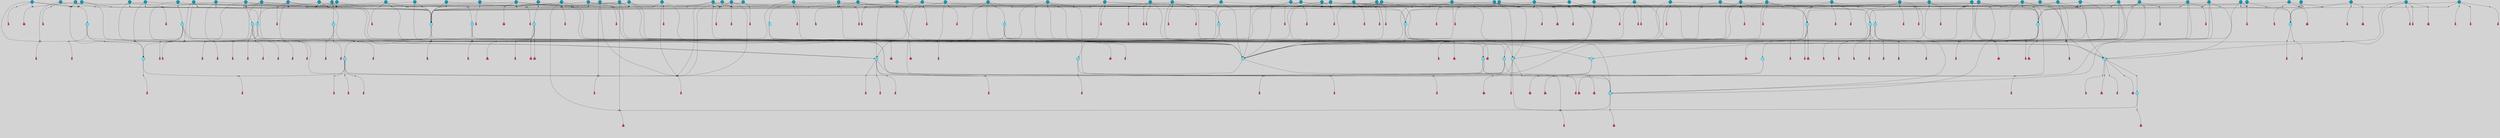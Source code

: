 // File exported with GEGELATI v1.3.1
// On the 2024-04-08 17:41:25
// With the File::TPGGraphDotExporter
digraph{
	graph[pad = "0.212, 0.055" bgcolor = lightgray]
	node[shape=circle style = filled label = ""]
		T3 [fillcolor="#66ddff"]
		T7 [fillcolor="#66ddff"]
		T9 [fillcolor="#66ddff"]
		T11 [fillcolor="#66ddff"]
		T24 [fillcolor="#66ddff"]
		T27 [fillcolor="#66ddff"]
		T54 [fillcolor="#66ddff"]
		T59 [fillcolor="#66ddff"]
		T95 [fillcolor="#66ddff"]
		T111 [fillcolor="#66ddff"]
		T129 [fillcolor="#66ddff"]
		T159 [fillcolor="#66ddff"]
		T176 [fillcolor="#66ddff"]
		T195 [fillcolor="#66ddff"]
		T212 [fillcolor="#66ddff"]
		T213 [fillcolor="#66ddff"]
		T229 [fillcolor="#66ddff"]
		T240 [fillcolor="#66ddff"]
		T242 [fillcolor="#66ddff"]
		T278 [fillcolor="#1199bb"]
		T315 [fillcolor="#1199bb"]
		T321 [fillcolor="#66ddff"]
		T322 [fillcolor="#66ddff"]
		T323 [fillcolor="#66ddff"]
		T324 [fillcolor="#66ddff"]
		T325 [fillcolor="#66ddff"]
		T326 [fillcolor="#66ddff"]
		T327 [fillcolor="#66ddff"]
		T328 [fillcolor="#1199bb"]
		T330 [fillcolor="#1199bb"]
		T352 [fillcolor="#1199bb"]
		T353 [fillcolor="#66ddff"]
		T394 [fillcolor="#66ddff"]
		T415 [fillcolor="#1199bb"]
		T273 [fillcolor="#1199bb"]
		T430 [fillcolor="#1199bb"]
		T434 [fillcolor="#1199bb"]
		T435 [fillcolor="#1199bb"]
		T441 [fillcolor="#1199bb"]
		T442 [fillcolor="#1199bb"]
		T445 [fillcolor="#1199bb"]
		T448 [fillcolor="#1199bb"]
		T450 [fillcolor="#1199bb"]
		T451 [fillcolor="#1199bb"]
		T453 [fillcolor="#1199bb"]
		T458 [fillcolor="#1199bb"]
		T304 [fillcolor="#1199bb"]
		T463 [fillcolor="#1199bb"]
		T465 [fillcolor="#1199bb"]
		T466 [fillcolor="#1199bb"]
		T469 [fillcolor="#1199bb"]
		T485 [fillcolor="#1199bb"]
		T486 [fillcolor="#1199bb"]
		T501 [fillcolor="#1199bb"]
		T507 [fillcolor="#66ddff"]
		T509 [fillcolor="#1199bb"]
		T510 [fillcolor="#1199bb"]
		T518 [fillcolor="#1199bb"]
		T529 [fillcolor="#1199bb"]
		T540 [fillcolor="#1199bb"]
		T542 [fillcolor="#1199bb"]
		T544 [fillcolor="#1199bb"]
		T550 [fillcolor="#1199bb"]
		T552 [fillcolor="#1199bb"]
		T553 [fillcolor="#1199bb"]
		T555 [fillcolor="#1199bb"]
		T556 [fillcolor="#1199bb"]
		T561 [fillcolor="#1199bb"]
		T565 [fillcolor="#1199bb"]
		T578 [fillcolor="#1199bb"]
		T581 [fillcolor="#1199bb"]
		T582 [fillcolor="#1199bb"]
		T585 [fillcolor="#1199bb"]
		T591 [fillcolor="#66ddff"]
		T595 [fillcolor="#1199bb"]
		T597 [fillcolor="#1199bb"]
		T598 [fillcolor="#1199bb"]
		T600 [fillcolor="#1199bb"]
		T601 [fillcolor="#1199bb"]
		T602 [fillcolor="#1199bb"]
		T603 [fillcolor="#1199bb"]
		T604 [fillcolor="#1199bb"]
		T605 [fillcolor="#1199bb"]
		T606 [fillcolor="#1199bb"]
		T607 [fillcolor="#1199bb"]
		T608 [fillcolor="#1199bb"]
		T610 [fillcolor="#1199bb"]
		T614 [fillcolor="#1199bb"]
		T621 [fillcolor="#1199bb"]
		T623 [fillcolor="#1199bb"]
		T625 [fillcolor="#1199bb"]
		T627 [fillcolor="#1199bb"]
		T628 [fillcolor="#1199bb"]
		T629 [fillcolor="#1199bb"]
		T630 [fillcolor="#1199bb"]
		T631 [fillcolor="#1199bb"]
		T632 [fillcolor="#1199bb"]
		T633 [fillcolor="#1199bb"]
		T634 [fillcolor="#1199bb"]
		T635 [fillcolor="#1199bb"]
		T637 [fillcolor="#1199bb"]
		T638 [fillcolor="#1199bb"]
		T639 [fillcolor="#1199bb"]
		T640 [fillcolor="#1199bb"]
		T641 [fillcolor="#1199bb"]
		T642 [fillcolor="#1199bb"]
		T643 [fillcolor="#1199bb"]
		T644 [fillcolor="#1199bb"]
		T645 [fillcolor="#1199bb"]
		T646 [fillcolor="#1199bb"]
		T647 [fillcolor="#1199bb"]
		P7452 [fillcolor="#cccccc" shape=point] //6|
		I7452 [shape=box style=invis label="6|1&2|6#1|7&#92;n10|7&2|0#1|5&#92;n9|4&0|1#2|2&#92;n8|6&0|0#1|0&#92;n"]
		P7452 -> I7452[style=invis]
		A5271 [fillcolor="#ff3366" shape=box margin=0.03 width=0 height=0 label="3"]
		T3 -> P7452 -> A5271
		P7453 [fillcolor="#cccccc" shape=point] //3|
		I7453 [shape=box style=invis label="7|6&2|4#0|2&#92;n10|3&2|7#1|4&#92;n11|6&0|4#0|1&#92;n7|1&0|0#2|6&#92;n7|6&0|3#2|6&#92;n4|0&2|6#0|1&#92;n4|4&2|5#0|2&#92;n4|6&0|4#2|7&#92;n10|0&2|3#1|5&#92;n2|6&0|5#0|2&#92;n1|0&2|3#0|7&#92;n1|6&2|0#0|5&#92;n6|2&0|1#0|7&#92;n9|2&0|3#2|7&#92;n5|3&0|6#0|6&#92;n1|7&2|5#2|3&#92;n8|1&2|7#0|6&#92;n1|0&2|5#2|1&#92;n7|1&2|2#2|5&#92;n7|4&2|6#0|3&#92;n"]
		P7453 -> I7453[style=invis]
		A5272 [fillcolor="#ff3366" shape=box margin=0.03 width=0 height=0 label="4"]
		T3 -> P7453 -> A5272
		P7454 [fillcolor="#cccccc" shape=point] //-3|
		I7454 [shape=box style=invis label="1|6&2|7#0|7&#92;n10|2&0|7#1|3&#92;n9|6&2|7#2|2&#92;n5|3&0|7#0|7&#92;n1|6&2|3#0|0&#92;n2|3&2|3#2|2&#92;n5|1&2|6#0|6&#92;n"]
		P7454 -> I7454[style=invis]
		A5273 [fillcolor="#ff3366" shape=box margin=0.03 width=0 height=0 label="7"]
		T7 -> P7454 -> A5273
		P7455 [fillcolor="#cccccc" shape=point] //5|
		I7455 [shape=box style=invis label="0|5&2|3#0|1&#92;n0|6&2|1#2|4&#92;n6|2&2|6#0|7&#92;n7|4&0|3#0|1&#92;n5|4&0|7#1|6&#92;n9|1&0|5#2|2&#92;n6|3&2|3#1|7&#92;n11|7&2|4#1|6&#92;n2|5&0|1#0|0&#92;n4|7&0|0#0|2&#92;n6|2&0|6#0|0&#92;n2|1&2|6#2|4&#92;n10|0&2|0#1|0&#92;n6|6&2|4#0|6&#92;n"]
		P7455 -> I7455[style=invis]
		A5274 [fillcolor="#ff3366" shape=box margin=0.03 width=0 height=0 label="8"]
		T7 -> P7455 -> A5274
		P7456 [fillcolor="#cccccc" shape=point] //-6|
		I7456 [shape=box style=invis label="11|1&0|7#2|0&#92;n10|4&0|1#1|0&#92;n4|3&2|4#2|1&#92;n0|5&2|0#0|0&#92;n6|1&0|0#0|3&#92;n8|2&2|0#0|4&#92;n11|4&2|0#1|6&#92;n7|0&2|6#2|3&#92;n5|3&2|6#2|0&#92;n2|0&2|0#0|4&#92;n"]
		P7456 -> I7456[style=invis]
		A5275 [fillcolor="#ff3366" shape=box margin=0.03 width=0 height=0 label="9"]
		T9 -> P7456 -> A5275
		P7457 [fillcolor="#cccccc" shape=point] //2|
		I7457 [shape=box style=invis label="6|3&2|7#1|4&#92;n8|6&0|0#2|5&#92;n2|1&0|2#0|3&#92;n8|7&0|6#0|4&#92;n2|1&2|0#0|1&#92;n0|0&2|2#2|3&#92;n6|6&0|7#2|1&#92;n6|1&0|7#2|6&#92;n5|4&2|7#0|4&#92;n0|3&0|4#2|0&#92;n11|0&2|0#2|5&#92;n4|5&2|5#2|4&#92;n5|7&0|6#0|4&#92;n9|7&2|5#0|3&#92;n5|4&2|1#0|3&#92;n5|3&0|1#1|7&#92;n0|4&0|3#2|5&#92;n"]
		P7457 -> I7457[style=invis]
		A5276 [fillcolor="#ff3366" shape=box margin=0.03 width=0 height=0 label="10"]
		T9 -> P7457 -> A5276
		P7458 [fillcolor="#cccccc" shape=point] //6|
		I7458 [shape=box style=invis label="3|0&2|7#2|2&#92;n3|2&0|4#2|5&#92;n5|1&0|2#1|0&#92;n8|7&0|1#2|0&#92;n8|5&0|3#0|6&#92;n0|2&0|2#2|3&#92;n1|5&2|5#0|5&#92;n5|6&0|6#0|7&#92;n6|7&0|0#2|6&#92;n1|2&2|3#0|0&#92;n7|7&2|3#0|4&#92;n0|7&2|7#0|6&#92;n1|0&2|2#2|7&#92;n4|4&0|1#0|0&#92;n"]
		P7458 -> I7458[style=invis]
		A5277 [fillcolor="#ff3366" shape=box margin=0.03 width=0 height=0 label="11"]
		T11 -> P7458 -> A5277
		P7459 [fillcolor="#cccccc" shape=point] //-4|
		I7459 [shape=box style=invis label="4|1&0|4#2|6&#92;n1|2&2|2#2|0&#92;n1|2&2|0#0|6&#92;n8|4&2|3#2|5&#92;n5|5&2|1#1|0&#92;n"]
		P7459 -> I7459[style=invis]
		A5278 [fillcolor="#ff3366" shape=box margin=0.03 width=0 height=0 label="12"]
		T11 -> P7459 -> A5278
		P7460 [fillcolor="#cccccc" shape=point] //1|
		I7460 [shape=box style=invis label="5|1&0|6#2|7&#92;n2|4&0|4#2|2&#92;n0|6&0|5#0|4&#92;n10|6&2|5#1|6&#92;n9|3&0|1#1|7&#92;n10|3&2|2#1|0&#92;n5|0&0|0#2|1&#92;n11|3&2|3#1|5&#92;n10|3&0|1#1|0&#92;n2|4&0|1#0|1&#92;n0|2&0|3#2|4&#92;n9|2&2|1#2|5&#92;n11|7&2|6#2|6&#92;n"]
		P7460 -> I7460[style=invis]
		T24 -> P7460 -> T7
		P7461 [fillcolor="#cccccc" shape=point] //5|
		I7461 [shape=box style=invis label="3|0&2|0#0|1&#92;n3|0&0|7#0|1&#92;n5|3&0|2#2|6&#92;n4|4&2|4#2|6&#92;n11|2&0|7#1|6&#92;n2|7&2|2#2|5&#92;n9|3&2|6#2|7&#92;n7|7&0|0#0|4&#92;n6|1&2|4#2|3&#92;n5|4&2|0#1|6&#92;n1|3&0|7#0|4&#92;n"]
		P7461 -> I7461[style=invis]
		A5279 [fillcolor="#ff3366" shape=box margin=0.03 width=0 height=0 label="7"]
		T24 -> P7461 -> A5279
		P7462 [fillcolor="#cccccc" shape=point] //-2|
		I7462 [shape=box style=invis label="4|1&0|4#0|3&#92;n4|2&0|5#2|0&#92;n5|5&2|6#0|5&#92;n1|4&0|1#0|2&#92;n6|3&2|7#1|5&#92;n0|4&2|0#0|3&#92;n8|5&2|5#1|2&#92;n10|7&2|7#1|1&#92;n3|4&0|0#2|1&#92;n3|6&2|5#2|5&#92;n8|3&0|1#0|7&#92;n10|0&2|7#1|3&#92;n4|1&2|4#0|1&#92;n9|3&2|0#0|4&#92;n3|6&2|0#0|4&#92;n1|2&0|6#2|1&#92;n4|0&2|1#2|2&#92;n"]
		P7462 -> I7462[style=invis]
		A5280 [fillcolor="#ff3366" shape=box margin=0.03 width=0 height=0 label="14"]
		T24 -> P7462 -> A5280
		P7463 [fillcolor="#cccccc" shape=point] //2|
		I7463 [shape=box style=invis label="9|1&2|3#0|1&#92;n5|2&2|0#2|4&#92;n3|6&2|5#2|7&#92;n7|0&2|5#0|4&#92;n1|2&0|3#0|5&#92;n7|3&2|7#0|0&#92;n"]
		P7463 -> I7463[style=invis]
		A5281 [fillcolor="#ff3366" shape=box margin=0.03 width=0 height=0 label="2"]
		T27 -> P7463 -> A5281
		P7464 [fillcolor="#cccccc" shape=point] //-6|
		I7464 [shape=box style=invis label="7|5&0|4#0|4&#92;n11|0&2|5#2|1&#92;n"]
		P7464 -> I7464[style=invis]
		A5282 [fillcolor="#ff3366" shape=box margin=0.03 width=0 height=0 label="3"]
		T27 -> P7464 -> A5282
		T27 -> P7453
		P7465 [fillcolor="#cccccc" shape=point] //0|
		I7465 [shape=box style=invis label="2|5&0|1#0|6&#92;n6|1&2|2#2|7&#92;n8|0&0|3#1|4&#92;n4|3&2|5#2|4&#92;n8|1&2|4#0|0&#92;n6|6&0|1#2|6&#92;n11|7&2|4#2|5&#92;n6|2&2|4#0|2&#92;n8|5&2|4#2|4&#92;n2|1&2|1#2|2&#92;n2|7&2|5#2|6&#92;n9|7&0|5#0|4&#92;n1|2&0|5#2|6&#92;n4|2&2|3#2|7&#92;n3|3&2|1#0|2&#92;n"]
		P7465 -> I7465[style=invis]
		A5283 [fillcolor="#ff3366" shape=box margin=0.03 width=0 height=0 label="5"]
		T27 -> P7465 -> A5283
		P7466 [fillcolor="#cccccc" shape=point] //0|
		I7466 [shape=box style=invis label="4|0&0|3#2|7&#92;n10|2&0|3#1|7&#92;n3|5&0|2#0|3&#92;n4|5&0|0#2|1&#92;n10|7&2|0#1|2&#92;n5|3&2|3#1|6&#92;n9|5&2|0#0|4&#92;n5|4&2|7#0|2&#92;n10|3&2|7#1|4&#92;n7|2&0|1#2|6&#92;n8|6&0|5#0|5&#92;n8|7&2|3#0|5&#92;n2|6&2|4#0|0&#92;n"]
		P7466 -> I7466[style=invis]
		A5284 [fillcolor="#ff3366" shape=box margin=0.03 width=0 height=0 label="5"]
		T27 -> P7466 -> A5284
		P7467 [fillcolor="#cccccc" shape=point] //8|
		I7467 [shape=box style=invis label="9|0&0|1#2|0&#92;n10|1&2|5#1|4&#92;n8|2&2|6#0|4&#92;n2|4&2|5#2|3&#92;n4|2&2|2#0|2&#92;n7|5&0|2#0|0&#92;n8|2&2|1#1|3&#92;n8|7&0|7#2|1&#92;n1|1&0|0#0|7&#92;n5|6&2|5#1|0&#92;n6|6&2|5#0|0&#92;n11|4&0|3#2|6&#92;n4|2&2|4#0|7&#92;n5|6&0|1#2|0&#92;n11|3&0|2#0|7&#92;n"]
		P7467 -> I7467[style=invis]
		A5285 [fillcolor="#ff3366" shape=box margin=0.03 width=0 height=0 label="6"]
		T54 -> P7467 -> A5285
		T54 -> P7461
		P7468 [fillcolor="#cccccc" shape=point] //-10|
		I7468 [shape=box style=invis label="3|6&0|0#0|4&#92;n4|1&2|4#0|1&#92;n5|1&0|1#0|4&#92;n5|5&2|6#0|5&#92;n6|5&0|6#0|3&#92;n11|1&2|0#0|1&#92;n0|7&2|0#0|3&#92;n1|2&0|6#0|1&#92;n8|0&0|4#2|0&#92;n0|4&0|7#2|7&#92;n7|0&2|7#1|3&#92;n3|1&0|5#2|5&#92;n5|1&0|4#0|3&#92;n2|2&0|2#0|0&#92;n8|3&0|1#0|7&#92;n3|0&0|3#0|5&#92;n7|2&0|5#2|0&#92;n6|3&2|7#1|5&#92;n4|7&2|7#2|1&#92;n"]
		P7468 -> I7468[style=invis]
		A5286 [fillcolor="#ff3366" shape=box margin=0.03 width=0 height=0 label="14"]
		T54 -> P7468 -> A5286
		T54 -> P7455
		P7469 [fillcolor="#cccccc" shape=point] //8|
		I7469 [shape=box style=invis label="9|0&0|1#2|0&#92;n10|1&2|5#1|4&#92;n8|2&2|6#0|4&#92;n4|5&0|3#0|1&#92;n2|4&2|5#2|3&#92;n4|2&2|2#0|2&#92;n7|5&0|2#0|0&#92;n8|2&2|1#1|3&#92;n8|7&0|7#2|1&#92;n1|1&0|0#0|7&#92;n5|6&2|5#1|0&#92;n6|3&2|5#0|0&#92;n11|4&0|3#2|6&#92;n1|2&2|4#0|7&#92;n5|6&0|1#2|0&#92;n11|3&0|2#0|7&#92;n"]
		P7469 -> I7469[style=invis]
		A5287 [fillcolor="#ff3366" shape=box margin=0.03 width=0 height=0 label="6"]
		T59 -> P7469 -> A5287
		T59 -> P7461
		T59 -> P7456
		T59 -> P7461
		P7470 [fillcolor="#cccccc" shape=point] //4|
		I7470 [shape=box style=invis label="4|3&0|6#0|3&#92;n5|7&2|3#2|2&#92;n5|6&0|7#1|2&#92;n1|4&2|6#0|3&#92;n8|4&2|1#2|5&#92;n9|5&2|4#1|4&#92;n2|4&0|5#0|7&#92;n10|0&0|6#1|3&#92;n3|0&0|6#0|2&#92;n2|7&2|7#2|6&#92;n5|2&0|5#1|5&#92;n10|4&2|5#1|7&#92;n4|0&0|4#2|4&#92;n11|1&0|4#2|6&#92;n10|6&2|0#1|4&#92;n9|7&0|3#1|4&#92;n4|5&2|7#0|6&#92;n11|5&2|6#2|3&#92;n0|3&0|5#0|1&#92;n"]
		P7470 -> I7470[style=invis]
		A5288 [fillcolor="#ff3366" shape=box margin=0.03 width=0 height=0 label="13"]
		T95 -> P7470 -> A5288
		P7471 [fillcolor="#cccccc" shape=point] //8|
		I7471 [shape=box style=invis label="9|7&0|5#2|5&#92;n3|3&2|3#0|2&#92;n9|5&2|2#1|0&#92;n2|3&0|6#0|3&#92;n4|4&2|5#2|7&#92;n11|3&2|0#1|5&#92;n6|6&2|1#2|2&#92;n4|6&0|1#2|2&#92;n2|5&2|7#2|2&#92;n7|7&2|2#2|3&#92;n6|5&0|3#2|6&#92;n6|7&0|6#0|2&#92;n"]
		P7471 -> I7471[style=invis]
		A5289 [fillcolor="#ff3366" shape=box margin=0.03 width=0 height=0 label="14"]
		T95 -> P7471 -> A5289
		P7472 [fillcolor="#cccccc" shape=point] //2|
		I7472 [shape=box style=invis label="4|1&0|4#2|6&#92;n5|5&2|1#1|0&#92;n1|0&2|0#0|6&#92;n8|4&2|3#2|5&#92;n"]
		P7472 -> I7472[style=invis]
		T95 -> P7472 -> T11
		P7473 [fillcolor="#cccccc" shape=point] //-9|
		I7473 [shape=box style=invis label="2|0&2|0#2|1&#92;n4|4&2|4#2|6&#92;n9|1&0|3#1|7&#92;n5|3&0|2#2|6&#92;n2|7&2|2#2|5&#92;n5|4&2|0#1|6&#92;n3|0&0|7#0|1&#92;n1|3&0|7#0|4&#92;n11|6&2|2#0|7&#92;n7|7&0|0#0|4&#92;n11|0&0|7#1|6&#92;n9|3&2|6#2|7&#92;n"]
		P7473 -> I7473[style=invis]
		A5290 [fillcolor="#ff3366" shape=box margin=0.03 width=0 height=0 label="7"]
		T95 -> P7473 -> A5290
		P7474 [fillcolor="#cccccc" shape=point] //-8|
		I7474 [shape=box style=invis label="7|5&0|4#2|4&#92;n"]
		P7474 -> I7474[style=invis]
		A5291 [fillcolor="#ff3366" shape=box margin=0.03 width=0 height=0 label="3"]
		T95 -> P7474 -> A5291
		P7475 [fillcolor="#cccccc" shape=point] //-5|
		I7475 [shape=box style=invis label="0|0&2|3#0|2&#92;n10|5&0|6#1|3&#92;n7|3&0|6#2|3&#92;n3|4&0|6#0|6&#92;n10|5&0|2#1|1&#92;n5|0&0|1#0|3&#92;n6|6&2|5#1|5&#92;n7|4&0|2#1|7&#92;n5|7&0|1#2|5&#92;n1|5&0|0#0|3&#92;n7|5&2|1#2|6&#92;n9|0&0|2#0|0&#92;n4|0&2|4#0|0&#92;n4|6&0|0#2|3&#92;n3|1&0|6#2|5&#92;n7|7&2|1#2|3&#92;n9|4&2|2#0|6&#92;n"]
		P7475 -> I7475[style=invis]
		T111 -> P7475 -> T9
		P7476 [fillcolor="#cccccc" shape=point] //7|
		I7476 [shape=box style=invis label="7|4&2|1#2|0&#92;n4|1&2|4#2|3&#92;n5|0&2|0#2|2&#92;n6|1&2|4#2|6&#92;n"]
		P7476 -> I7476[style=invis]
		A5292 [fillcolor="#ff3366" shape=box margin=0.03 width=0 height=0 label="9"]
		T111 -> P7476 -> A5292
		P7477 [fillcolor="#cccccc" shape=point] //2|
		I7477 [shape=box style=invis label="3|0&2|0#0|1&#92;n11|2&0|7#1|6&#92;n8|7&2|4#0|5&#92;n5|3&0|2#2|6&#92;n4|4&2|4#2|6&#92;n3|0&0|7#0|1&#92;n2|7&2|2#2|5&#92;n9|3&2|6#2|7&#92;n7|7&0|0#0|4&#92;n6|1&2|4#1|3&#92;n5|4&2|0#1|6&#92;n1|3&0|7#0|4&#92;n"]
		P7477 -> I7477[style=invis]
		A5293 [fillcolor="#ff3366" shape=box margin=0.03 width=0 height=0 label="7"]
		T111 -> P7477 -> A5293
		T111 -> P7456
		T129 -> P7467
		T129 -> P7461
		P7478 [fillcolor="#cccccc" shape=point] //10|
		I7478 [shape=box style=invis label="4|5&2|7#2|1&#92;n1|7&2|3#0|6&#92;n3|5&2|2#0|3&#92;n10|3&0|7#1|4&#92;n7|1&0|4#2|6&#92;n10|2&0|3#1|7&#92;n9|5&2|0#0|4&#92;n4|0&0|3#2|7&#92;n11|4&2|6#1|2&#92;n5|4&2|7#0|2&#92;n2|6&2|4#0|0&#92;n6|5&0|7#2|1&#92;n5|3&2|3#1|6&#92;n10|7&2|0#1|2&#92;n"]
		P7478 -> I7478[style=invis]
		A5294 [fillcolor="#ff3366" shape=box margin=0.03 width=0 height=0 label="5"]
		T129 -> P7478 -> A5294
		P7479 [fillcolor="#cccccc" shape=point] //5|
		I7479 [shape=box style=invis label="9|4&2|3#1|3&#92;n0|4&2|4#0|5&#92;n6|1&2|6#2|5&#92;n4|0&0|5#2|0&#92;n"]
		P7479 -> I7479[style=invis]
		A5295 [fillcolor="#ff3366" shape=box margin=0.03 width=0 height=0 label="7"]
		T129 -> P7479 -> A5295
		P7480 [fillcolor="#cccccc" shape=point] //6|
		I7480 [shape=box style=invis label="9|4&2|7#0|6&#92;n8|4&0|1#1|0&#92;n1|3&0|0#2|1&#92;n2|4&0|6#2|2&#92;n5|1&2|5#0|7&#92;n3|0&0|3#2|6&#92;n2|2&2|6#0|2&#92;n8|4&0|4#2|2&#92;n5|1&2|4#0|3&#92;n9|4&0|6#0|6&#92;n5|0&2|2#1|5&#92;n11|7&0|0#1|1&#92;n0|4&0|3#0|3&#92;n7|7&2|4#2|5&#92;n1|5&0|1#2|1&#92;n"]
		P7480 -> I7480[style=invis]
		A5296 [fillcolor="#ff3366" shape=box margin=0.03 width=0 height=0 label="1"]
		T129 -> P7480 -> A5296
		P7481 [fillcolor="#cccccc" shape=point] //7|
		I7481 [shape=box style=invis label="7|0&2|1#2|0&#92;n9|7&2|1#1|7&#92;n8|2&0|1#1|0&#92;n6|6&0|2#1|1&#92;n2|2&0|5#0|0&#92;n5|7&0|0#2|1&#92;n5|1&2|5#1|5&#92;n4|7&2|4#2|3&#92;n10|5&2|2#1|5&#92;n1|3&2|2#2|0&#92;n10|2&2|6#1|5&#92;n"]
		P7481 -> I7481[style=invis]
		A5297 [fillcolor="#ff3366" shape=box margin=0.03 width=0 height=0 label="1"]
		T159 -> P7481 -> A5297
		P7482 [fillcolor="#cccccc" shape=point] //7|
		I7482 [shape=box style=invis label="7|4&2|7#0|4&#92;n4|6&0|1#2|5&#92;n2|1&2|3#0|0&#92;n4|3&2|0#0|1&#92;n0|0&2|7#2|7&#92;n7|7&0|5#2|3&#92;n5|0&2|1#2|2&#92;n10|0&0|4#1|2&#92;n4|4&0|7#0|0&#92;n6|7&0|2#0|1&#92;n1|4&2|5#0|4&#92;n"]
		P7482 -> I7482[style=invis]
		A5298 [fillcolor="#ff3366" shape=box margin=0.03 width=0 height=0 label="0"]
		T159 -> P7482 -> A5298
		P7483 [fillcolor="#cccccc" shape=point] //5|
		I7483 [shape=box style=invis label="0|5&2|3#0|1&#92;n0|6&2|1#2|4&#92;n6|2&2|6#0|7&#92;n9|0&2|7#1|1&#92;n7|4&0|3#0|1&#92;n11|7&2|4#1|6&#92;n9|1&0|5#2|2&#92;n5|4&0|7#1|6&#92;n2|5&0|1#0|0&#92;n4|7&0|0#0|2&#92;n6|2&0|6#0|0&#92;n2|1&2|6#2|4&#92;n10|0&0|0#1|0&#92;n6|6&2|4#0|6&#92;n"]
		P7483 -> I7483[style=invis]
		T159 -> P7483 -> T129
		P7484 [fillcolor="#cccccc" shape=point] //3|
		I7484 [shape=box style=invis label="4|7&0|7#2|7&#92;n11|5&2|6#0|2&#92;n5|5&2|6#2|0&#92;n3|2&0|6#0|3&#92;n10|2&2|5#1|5&#92;n9|4&2|3#1|5&#92;n2|5&2|7#2|4&#92;n11|3&2|5#1|0&#92;n7|0&0|7#2|1&#92;n1|2&0|5#0|1&#92;n"]
		P7484 -> I7484[style=invis]
		A5299 [fillcolor="#ff3366" shape=box margin=0.03 width=0 height=0 label="5"]
		T176 -> P7484 -> A5299
		P7485 [fillcolor="#cccccc" shape=point] //2|
		I7485 [shape=box style=invis label="7|1&0|6#0|1&#92;n5|2&2|5#1|6&#92;n10|1&2|1#1|1&#92;n4|7&0|4#2|2&#92;n11|7&0|4#2|7&#92;n5|0&0|5#1|7&#92;n8|2&0|5#2|4&#92;n10|0&2|6#1|6&#92;n5|1&0|1#2|3&#92;n1|6&2|0#0|1&#92;n9|6&2|2#1|4&#92;n3|4&2|3#0|0&#92;n10|1&0|1#1|0&#92;n2|2&0|1#2|1&#92;n3|1&2|7#0|3&#92;n"]
		P7485 -> I7485[style=invis]
		A5300 [fillcolor="#ff3366" shape=box margin=0.03 width=0 height=0 label="10"]
		T176 -> P7485 -> A5300
		P7486 [fillcolor="#cccccc" shape=point] //-1|
		I7486 [shape=box style=invis label="1|7&2|1#0|6&#92;n8|1&2|3#0|5&#92;n10|6&2|7#1|0&#92;n1|7&2|5#0|2&#92;n0|3&0|3#2|2&#92;n3|5&0|1#0|0&#92;n3|5&0|2#0|3&#92;n1|5&2|0#0|4&#92;n5|7&2|2#2|5&#92;n4|0&2|3#0|3&#92;n"]
		P7486 -> I7486[style=invis]
		T176 -> P7486 -> T3
		P7487 [fillcolor="#cccccc" shape=point] //-3|
		I7487 [shape=box style=invis label="6|3&2|4#1|4&#92;n5|3&0|1#1|7&#92;n2|1&0|2#2|3&#92;n8|7&0|6#0|4&#92;n2|1&2|0#0|1&#92;n0|0&2|2#2|3&#92;n6|1&0|7#2|6&#92;n5|7&0|2#0|4&#92;n0|3&0|4#2|0&#92;n11|0&2|0#2|5&#92;n6|0&2|0#1|4&#92;n8|6&0|2#2|5&#92;n5|4&2|1#0|3&#92;n9|7&2|5#0|3&#92;n5|4&2|7#0|4&#92;n"]
		P7487 -> I7487[style=invis]
		A5301 [fillcolor="#ff3366" shape=box margin=0.03 width=0 height=0 label="10"]
		T176 -> P7487 -> A5301
		P7488 [fillcolor="#cccccc" shape=point] //4|
		I7488 [shape=box style=invis label="7|1&0|6#0|1&#92;n5|2&2|5#1|6&#92;n10|1&2|1#1|1&#92;n9|6&2|2#1|4&#92;n4|7&0|4#2|2&#92;n9|6&0|4#1|1&#92;n10|0&2|6#1|6&#92;n5|1&0|1#2|3&#92;n1|6&2|0#0|1&#92;n8|2&0|5#2|4&#92;n3|4&2|3#0|0&#92;n10|1&0|5#1|0&#92;n2|2&0|1#2|1&#92;n3|1&2|7#0|3&#92;n"]
		P7488 -> I7488[style=invis]
		A5302 [fillcolor="#ff3366" shape=box margin=0.03 width=0 height=0 label="10"]
		T176 -> P7488 -> A5302
		P7489 [fillcolor="#cccccc" shape=point] //5|
		I7489 [shape=box style=invis label="3|0&2|0#2|1&#92;n3|0&0|7#0|1&#92;n5|3&0|2#2|6&#92;n4|4&2|4#2|6&#92;n5|4&2|0#1|6&#92;n2|7&2|2#2|5&#92;n1|3&0|7#0|4&#92;n11|6&2|2#0|7&#92;n7|7&0|0#0|4&#92;n6|1&2|4#2|3&#92;n11|0&0|7#1|6&#92;n9|3&2|6#2|7&#92;n"]
		P7489 -> I7489[style=invis]
		A5303 [fillcolor="#ff3366" shape=box margin=0.03 width=0 height=0 label="7"]
		T195 -> P7489 -> A5303
		P7490 [fillcolor="#cccccc" shape=point] //4|
		I7490 [shape=box style=invis label="7|1&0|6#0|1&#92;n6|7&2|7#1|7&#92;n10|1&2|1#1|1&#92;n9|6&2|2#1|4&#92;n4|7&0|4#2|2&#92;n9|6&0|5#1|1&#92;n10|0&2|6#1|6&#92;n5|1&0|1#2|3&#92;n10|1&0|5#1|0&#92;n3|4&2|3#0|0&#92;n8|2&0|5#2|4&#92;n1|6&2|0#0|0&#92;n2|3&0|1#2|6&#92;n5|2&2|2#1|6&#92;n2|2&0|1#2|1&#92;n3|1&2|7#0|3&#92;n6|7&2|3#0|4&#92;n"]
		P7490 -> I7490[style=invis]
		A5304 [fillcolor="#ff3366" shape=box margin=0.03 width=0 height=0 label="10"]
		T195 -> P7490 -> A5304
		P7491 [fillcolor="#cccccc" shape=point] //-4|
		I7491 [shape=box style=invis label="0|4&0|0#2|7&#92;n8|5&2|4#2|4&#92;n4|3&2|5#2|4&#92;n11|7&2|2#2|5&#92;n6|5&2|2#2|7&#92;n3|2&0|7#0|7&#92;n3|3&2|1#0|3&#92;n2|6&0|3#2|5&#92;n0|1&2|6#2|2&#92;n8|2&0|0#1|6&#92;n0|7&0|5#0|4&#92;n9|5&0|3#2|7&#92;n2|7&2|5#2|6&#92;n9|0&2|0#0|1&#92;n1|2&2|4#0|2&#92;n"]
		P7491 -> I7491[style=invis]
		T195 -> P7491 -> T27
		T195 -> P7482
		P7492 [fillcolor="#cccccc" shape=point] //6|
		I7492 [shape=box style=invis label="9|4&2|7#0|6&#92;n8|4&0|1#1|0&#92;n1|3&0|0#2|1&#92;n2|4&0|6#2|2&#92;n5|1&2|5#0|7&#92;n3|0&0|3#2|6&#92;n2|2&2|6#0|2&#92;n8|4&0|4#2|2&#92;n5|1&2|4#0|3&#92;n9|4&0|6#0|6&#92;n5|0&2|2#1|5&#92;n11|7&0|0#1|1&#92;n0|4&0|3#0|3&#92;n7|7&2|4#2|5&#92;n1|5&0|1#2|1&#92;n"]
		P7492 -> I7492[style=invis]
		A5305 [fillcolor="#ff3366" shape=box margin=0.03 width=0 height=0 label="1"]
		T212 -> P7492 -> A5305
		P7493 [fillcolor="#cccccc" shape=point] //5|
		I7493 [shape=box style=invis label="9|4&2|3#1|3&#92;n0|4&2|4#0|5&#92;n6|1&2|6#2|5&#92;n4|0&0|5#2|0&#92;n"]
		P7493 -> I7493[style=invis]
		A5306 [fillcolor="#ff3366" shape=box margin=0.03 width=0 height=0 label="7"]
		T212 -> P7493 -> A5306
		P7494 [fillcolor="#cccccc" shape=point] //5|
		I7494 [shape=box style=invis label="3|0&2|0#0|1&#92;n3|0&0|7#0|1&#92;n5|3&0|2#2|6&#92;n4|4&2|4#2|6&#92;n11|2&0|7#1|6&#92;n2|7&2|2#2|5&#92;n9|3&2|6#2|7&#92;n7|7&0|0#0|4&#92;n6|1&2|4#2|3&#92;n5|4&2|0#1|6&#92;n1|3&0|7#0|4&#92;n"]
		P7494 -> I7494[style=invis]
		A5307 [fillcolor="#ff3366" shape=box margin=0.03 width=0 height=0 label="7"]
		T212 -> P7494 -> A5307
		P7495 [fillcolor="#cccccc" shape=point] //8|
		I7495 [shape=box style=invis label="9|0&0|1#2|0&#92;n10|1&2|5#1|4&#92;n8|2&2|6#0|4&#92;n2|4&2|5#2|3&#92;n4|2&2|2#0|2&#92;n7|5&0|2#0|0&#92;n8|2&2|1#1|3&#92;n8|7&0|7#2|1&#92;n1|1&0|0#0|7&#92;n5|6&2|5#1|0&#92;n6|6&2|5#0|0&#92;n11|4&0|3#2|6&#92;n4|2&2|4#0|7&#92;n5|6&0|1#2|0&#92;n11|3&0|2#0|7&#92;n"]
		P7495 -> I7495[style=invis]
		A5308 [fillcolor="#ff3366" shape=box margin=0.03 width=0 height=0 label="6"]
		T212 -> P7495 -> A5308
		P7496 [fillcolor="#cccccc" shape=point] //10|
		I7496 [shape=box style=invis label="4|5&2|7#2|1&#92;n1|7&2|3#0|6&#92;n3|5&2|2#0|3&#92;n10|3&0|7#1|4&#92;n7|1&0|4#2|6&#92;n10|2&0|3#1|7&#92;n9|5&2|0#0|4&#92;n4|0&0|3#2|7&#92;n11|4&2|6#1|2&#92;n5|4&2|7#0|2&#92;n2|6&2|4#0|0&#92;n6|5&0|7#2|1&#92;n5|3&2|3#1|6&#92;n10|7&2|0#1|2&#92;n"]
		P7496 -> I7496[style=invis]
		A5309 [fillcolor="#ff3366" shape=box margin=0.03 width=0 height=0 label="5"]
		T212 -> P7496 -> A5309
		P7497 [fillcolor="#cccccc" shape=point] //6|
		I7497 [shape=box style=invis label="9|4&2|7#0|6&#92;n8|4&0|1#1|0&#92;n1|3&0|0#2|1&#92;n2|4&0|6#2|2&#92;n5|1&2|5#0|7&#92;n3|0&0|3#2|6&#92;n2|2&2|6#0|2&#92;n8|4&0|4#2|2&#92;n5|1&2|4#0|3&#92;n9|4&0|6#0|6&#92;n5|0&2|2#1|5&#92;n11|7&0|0#1|1&#92;n0|4&0|3#0|3&#92;n7|7&2|4#2|5&#92;n1|5&0|1#2|1&#92;n"]
		P7497 -> I7497[style=invis]
		A5310 [fillcolor="#ff3366" shape=box margin=0.03 width=0 height=0 label="1"]
		T213 -> P7497 -> A5310
		P7498 [fillcolor="#cccccc" shape=point] //5|
		I7498 [shape=box style=invis label="9|4&2|3#1|3&#92;n0|4&2|4#0|5&#92;n6|1&2|6#2|5&#92;n4|0&0|5#2|0&#92;n"]
		P7498 -> I7498[style=invis]
		A5311 [fillcolor="#ff3366" shape=box margin=0.03 width=0 height=0 label="7"]
		T213 -> P7498 -> A5311
		P7499 [fillcolor="#cccccc" shape=point] //8|
		I7499 [shape=box style=invis label="9|0&0|1#2|0&#92;n10|1&2|5#1|4&#92;n8|2&2|6#0|4&#92;n2|4&2|5#2|3&#92;n4|2&2|2#0|2&#92;n7|5&0|2#0|0&#92;n8|2&2|1#1|3&#92;n8|7&0|7#2|1&#92;n1|1&0|0#0|7&#92;n5|6&2|5#1|0&#92;n6|6&2|5#0|0&#92;n11|4&0|3#2|6&#92;n4|2&2|4#0|7&#92;n5|6&0|1#2|0&#92;n11|3&0|2#0|7&#92;n"]
		P7499 -> I7499[style=invis]
		A5312 [fillcolor="#ff3366" shape=box margin=0.03 width=0 height=0 label="6"]
		T213 -> P7499 -> A5312
		P7500 [fillcolor="#cccccc" shape=point] //10|
		I7500 [shape=box style=invis label="4|5&2|7#2|1&#92;n1|7&2|3#0|6&#92;n3|5&2|2#0|3&#92;n10|3&0|7#1|4&#92;n7|1&0|4#2|6&#92;n10|2&0|3#1|7&#92;n9|5&2|0#0|4&#92;n4|0&0|3#2|7&#92;n11|4&2|6#1|2&#92;n5|4&2|7#0|2&#92;n2|6&2|4#0|0&#92;n6|5&0|7#2|1&#92;n5|3&2|3#1|6&#92;n10|7&2|0#1|2&#92;n"]
		P7500 -> I7500[style=invis]
		A5313 [fillcolor="#ff3366" shape=box margin=0.03 width=0 height=0 label="5"]
		T213 -> P7500 -> A5313
		P7501 [fillcolor="#cccccc" shape=point] //5|
		I7501 [shape=box style=invis label="3|0&2|0#0|1&#92;n3|0&0|7#0|1&#92;n5|3&0|2#2|6&#92;n4|4&2|4#2|6&#92;n11|2&0|7#1|6&#92;n2|7&2|2#2|5&#92;n9|3&2|6#2|7&#92;n7|7&0|0#0|4&#92;n6|1&2|4#2|3&#92;n5|4&2|0#1|6&#92;n1|3&0|7#0|4&#92;n"]
		P7501 -> I7501[style=invis]
		A5314 [fillcolor="#ff3366" shape=box margin=0.03 width=0 height=0 label="7"]
		T213 -> P7501 -> A5314
		P7502 [fillcolor="#cccccc" shape=point] //-2|
		I7502 [shape=box style=invis label="5|2&2|0#2|4&#92;n9|1&2|3#0|1&#92;n3|6&2|5#2|7&#92;n7|0&2|1#0|4&#92;n1|2&0|3#0|5&#92;n7|3&2|7#0|0&#92;n"]
		P7502 -> I7502[style=invis]
		A5315 [fillcolor="#ff3366" shape=box margin=0.03 width=0 height=0 label="2"]
		T229 -> P7502 -> A5315
		P7503 [fillcolor="#cccccc" shape=point] //9|
		I7503 [shape=box style=invis label="7|1&2|2#2|5&#92;n1|0&2|5#2|1&#92;n11|6&0|4#0|1&#92;n10|6&0|3#1|6&#92;n7|1&0|0#2|6&#92;n4|0&2|6#0|1&#92;n4|6&0|4#2|7&#92;n10|0&2|3#1|0&#92;n1|0&2|3#0|7&#92;n1|6&2|0#0|5&#92;n6|2&0|1#0|7&#92;n9|2&0|3#2|7&#92;n5|3&0|6#0|6&#92;n3|1&0|3#0|5&#92;n1|7&2|5#2|3&#92;n8|1&2|7#0|6&#92;n10|3&2|0#1|4&#92;n7|6&2|4#0|2&#92;n7|4&2|6#0|3&#92;n"]
		P7503 -> I7503[style=invis]
		T229 -> P7503 -> T7
		P7504 [fillcolor="#cccccc" shape=point] //2|
		I7504 [shape=box style=invis label="8|6&0|2#0|5&#92;n10|5&2|3#1|7&#92;n5|6&0|1#2|5&#92;n11|3&0|0#2|2&#92;n0|3&2|1#0|6&#92;n9|7&2|6#0|1&#92;n4|6&2|7#0|2&#92;n8|0&0|6#2|0&#92;n11|2&0|7#0|1&#92;n3|7&2|4#0|7&#92;n5|1&0|1#0|6&#92;n7|6&2|7#2|4&#92;n6|1&0|3#0|2&#92;n6|6&2|5#1|2&#92;n8|5&0|2#0|0&#92;n0|2&0|3#0|0&#92;n2|5&2|5#2|1&#92;n10|4&0|1#1|0&#92;n4|3&2|5#0|4&#92;n"]
		P7504 -> I7504[style=invis]
		A5316 [fillcolor="#ff3366" shape=box margin=0.03 width=0 height=0 label="11"]
		T229 -> P7504 -> A5316
		P7505 [fillcolor="#cccccc" shape=point] //-7|
		I7505 [shape=box style=invis label="11|2&2|6#1|1&#92;n2|3&0|6#2|3&#92;n10|0&0|2#1|4&#92;n"]
		P7505 -> I7505[style=invis]
		T229 -> P7505 -> T111
		P7506 [fillcolor="#cccccc" shape=point] //-1|
		I7506 [shape=box style=invis label="6|4&0|4#2|4&#92;n4|5&2|5#2|4&#92;n9|7&2|5#0|3&#92;n3|7&2|6#0|6&#92;n8|7&0|6#0|4&#92;n2|1&2|0#0|1&#92;n8|6&0|0#2|5&#92;n2|1&0|2#0|3&#92;n6|1&0|7#2|6&#92;n6|3&0|1#1|6&#92;n5|4&2|7#0|4&#92;n0|7&0|4#2|0&#92;n11|0&2|0#2|5&#92;n3|7&2|0#2|7&#92;n8|3&2|7#1|4&#92;n5|7&0|6#0|4&#92;n0|0&2|3#2|3&#92;n5|4&2|1#0|3&#92;n0|4&0|3#2|5&#92;n"]
		P7506 -> I7506[style=invis]
		A5317 [fillcolor="#ff3366" shape=box margin=0.03 width=0 height=0 label="10"]
		T229 -> P7506 -> A5317
		P7507 [fillcolor="#cccccc" shape=point] //5|
		I7507 [shape=box style=invis label="1|6&2|7#0|7&#92;n9|2&2|7#2|2&#92;n10|2&0|7#1|3&#92;n5|3&0|7#0|7&#92;n7|0&2|7#2|2&#92;n1|6&2|3#0|0&#92;n2|3&2|3#2|2&#92;n"]
		P7507 -> I7507[style=invis]
		A5318 [fillcolor="#ff3366" shape=box margin=0.03 width=0 height=0 label="7"]
		T240 -> P7507 -> A5318
		P7508 [fillcolor="#cccccc" shape=point] //-8|
		I7508 [shape=box style=invis label="7|5&0|2#2|1&#92;n1|0&2|6#0|0&#92;n7|1&2|6#1|1&#92;n8|7&0|3#1|6&#92;n3|7&2|3#2|4&#92;n"]
		P7508 -> I7508[style=invis]
		A5319 [fillcolor="#ff3366" shape=box margin=0.03 width=0 height=0 label="2"]
		T240 -> P7508 -> A5319
		P7509 [fillcolor="#cccccc" shape=point] //-3|
		I7509 [shape=box style=invis label="1|1&2|1#0|1&#92;n1|4&0|0#2|4&#92;n11|0&2|3#0|2&#92;n11|6&0|4#0|1&#92;n5|2&0|6#1|5&#92;n3|7&2|6#2|7&#92;n7|7&0|1#2|1&#92;n9|5&2|2#2|0&#92;n6|5&2|6#1|4&#92;n0|7&0|5#2|4&#92;n8|1&0|0#2|3&#92;n0|5&0|3#0|5&#92;n2|0&2|4#0|5&#92;n7|5&2|7#1|3&#92;n8|3&0|0#1|2&#92;n"]
		P7509 -> I7509[style=invis]
		A5320 [fillcolor="#ff3366" shape=box margin=0.03 width=0 height=0 label="1"]
		T240 -> P7509 -> A5320
		P7510 [fillcolor="#cccccc" shape=point] //-9|
		I7510 [shape=box style=invis label="4|7&2|6#0|5&#92;n11|3&0|2#2|6&#92;n10|2&2|4#1|6&#92;n3|0&2|6#2|7&#92;n4|3&0|5#0|7&#92;n2|3&0|7#0|7&#92;n10|6&0|7#1|5&#92;n10|1&2|2#1|1&#92;n1|7&0|3#2|6&#92;n"]
		P7510 -> I7510[style=invis]
		A5321 [fillcolor="#ff3366" shape=box margin=0.03 width=0 height=0 label="4"]
		T242 -> P7510 -> A5321
		P7511 [fillcolor="#cccccc" shape=point] //7|
		I7511 [shape=box style=invis label="7|2&0|4#1|3&#92;n7|7&0|0#0|4&#92;n4|4&2|4#2|6&#92;n2|3&2|2#2|5&#92;n8|0&0|2#2|1&#92;n9|3&2|6#2|7&#92;n6|4&2|4#2|3&#92;n3|3&2|0#0|1&#92;n6|4&2|0#1|6&#92;n5|3&0|7#0|4&#92;n"]
		P7511 -> I7511[style=invis]
		A5322 [fillcolor="#ff3366" shape=box margin=0.03 width=0 height=0 label="7"]
		T242 -> P7511 -> A5322
		P7512 [fillcolor="#cccccc" shape=point] //2|
		I7512 [shape=box style=invis label="4|5&2|7#2|1&#92;n1|7&2|3#0|6&#92;n3|5&2|2#0|3&#92;n10|3&2|7#1|4&#92;n7|1&0|4#2|6&#92;n4|0&0|3#2|7&#92;n9|5&2|0#0|4&#92;n10|2&0|3#1|7&#92;n11|4&2|6#1|2&#92;n10|3&2|1#1|6&#92;n5|4&2|7#0|2&#92;n2|6&2|4#0|0&#92;n6|5&0|7#2|1&#92;n5|3&2|3#1|6&#92;n10|7&2|0#1|2&#92;n"]
		P7512 -> I7512[style=invis]
		A5323 [fillcolor="#ff3366" shape=box margin=0.03 width=0 height=0 label="5"]
		T242 -> P7512 -> A5323
		P7513 [fillcolor="#cccccc" shape=point] //7|
		I7513 [shape=box style=invis label="8|4&2|1#2|5&#92;n4|1&2|7#2|1&#92;n11|5&2|6#0|3&#92;n10|4&2|5#1|7&#92;n4|0&0|4#2|4&#92;n4|5&2|7#0|6&#92;n9|5&2|4#0|4&#92;n2|4&0|5#0|7&#92;n1|4&2|6#0|3&#92;n2|7&2|7#2|6&#92;n3|0&0|6#0|2&#92;n10|0&2|6#1|3&#92;n4|4&0|6#0|7&#92;n10|6&2|0#1|4&#92;n5|4&2|6#1|1&#92;n9|7&0|3#0|4&#92;n5|6&0|7#1|2&#92;n5|7&2|3#2|2&#92;n0|3&0|5#0|1&#92;n"]
		P7513 -> I7513[style=invis]
		T242 -> P7513 -> T9
		T278 -> P7470
		P7514 [fillcolor="#cccccc" shape=point] //1|
		I7514 [shape=box style=invis label="0|4&0|1#0|1&#92;n10|5&2|5#1|6&#92;n7|7&2|5#2|2&#92;n9|5&0|7#2|7&#92;n8|4&0|3#2|7&#92;n11|0&2|3#0|5&#92;n7|0&0|0#0|1&#92;n4|2&0|4#0|5&#92;n5|1&0|6#2|7&#92;n11|3&0|7#1|3&#92;n"]
		P7514 -> I7514[style=invis]
		T278 -> P7514 -> T7
		P7515 [fillcolor="#cccccc" shape=point] //-3|
		I7515 [shape=box style=invis label="4|5&0|0#0|0&#92;n4|7&0|0#0|2&#92;n0|6&2|1#2|4&#92;n9|1&0|5#2|2&#92;n10|0&2|0#1|0&#92;n6|6&2|4#0|6&#92;n2|5&0|1#0|0&#92;n6|3&2|3#1|7&#92;n11|7&2|4#1|6&#92;n6|2&2|6#0|1&#92;n6|2&0|0#0|0&#92;n9|1&2|6#2|4&#92;n10|4&0|3#1|1&#92;n5|4&2|7#1|6&#92;n"]
		P7515 -> I7515[style=invis]
		T278 -> P7515 -> T95
		P7516 [fillcolor="#cccccc" shape=point] //5|
		I7516 [shape=box style=invis label="11|7&2|0#1|7&#92;n1|5&2|4#2|4&#92;n4|3&0|1#0|5&#92;n1|6&0|0#0|4&#92;n8|6&2|4#0|0&#92;n4|0&2|0#0|5&#92;n10|4&2|0#1|0&#92;n4|4&0|5#0|1&#92;n0|7&2|1#0|5&#92;n0|6&2|3#2|0&#92;n9|6&2|5#1|3&#92;n"]
		P7516 -> I7516[style=invis]
		T315 -> P7516 -> T195
		T315 -> P7510
		T315 -> P7511
		P7517 [fillcolor="#cccccc" shape=point] //-6|
		I7517 [shape=box style=invis label="9|0&2|0#0|1&#92;n3|2&0|2#0|3&#92;n5|4&0|5#1|7&#92;n2|1&0|4#0|3&#92;n9|2&2|0#2|4&#92;n7|6&0|4#0|2&#92;n2|3&0|6#2|6&#92;n1|2&0|3#2|0&#92;n"]
		P7517 -> I7517[style=invis]
		T315 -> P7517 -> T54
		P7518 [fillcolor="#cccccc" shape=point] //-2|
		I7518 [shape=box style=invis label="1|3&0|2#0|7&#92;n6|1&0|7#0|0&#92;n6|1&2|4#1|7&#92;n3|0&2|3#0|3&#92;n0|2&0|7#2|6&#92;n"]
		P7518 -> I7518[style=invis]
		T315 -> P7518 -> T195
		P7519 [fillcolor="#cccccc" shape=point] //-9|
		I7519 [shape=box style=invis label="2|0&2|0#2|1&#92;n4|4&2|4#2|6&#92;n9|1&0|3#1|7&#92;n5|3&0|2#2|6&#92;n2|7&2|2#2|5&#92;n5|4&2|0#1|6&#92;n3|0&0|7#0|1&#92;n1|3&0|7#0|4&#92;n11|6&2|2#0|7&#92;n7|7&0|0#0|4&#92;n11|0&0|7#1|6&#92;n9|3&2|6#2|7&#92;n"]
		P7519 -> I7519[style=invis]
		A5324 [fillcolor="#ff3366" shape=box margin=0.03 width=0 height=0 label="7"]
		T321 -> P7519 -> A5324
		P7520 [fillcolor="#cccccc" shape=point] //-4|
		I7520 [shape=box style=invis label="4|1&0|4#2|6&#92;n1|2&2|2#2|0&#92;n1|2&2|0#0|6&#92;n8|4&2|3#2|5&#92;n5|5&2|1#1|0&#92;n"]
		P7520 -> I7520[style=invis]
		A5325 [fillcolor="#ff3366" shape=box margin=0.03 width=0 height=0 label="12"]
		T322 -> P7520 -> A5325
		P7521 [fillcolor="#cccccc" shape=point] //8|
		I7521 [shape=box style=invis label="9|7&0|5#2|5&#92;n3|3&2|3#0|2&#92;n9|5&2|2#1|0&#92;n2|3&0|6#0|3&#92;n4|4&2|5#2|7&#92;n11|3&2|0#1|5&#92;n6|6&2|1#2|2&#92;n4|6&0|1#2|2&#92;n2|5&2|7#2|2&#92;n7|7&2|2#2|3&#92;n6|5&0|3#2|6&#92;n6|7&0|6#0|2&#92;n"]
		P7521 -> I7521[style=invis]
		A5326 [fillcolor="#ff3366" shape=box margin=0.03 width=0 height=0 label="14"]
		T321 -> P7521 -> A5326
		P7522 [fillcolor="#cccccc" shape=point] //-8|
		I7522 [shape=box style=invis label="7|5&0|4#2|4&#92;n"]
		P7522 -> I7522[style=invis]
		A5327 [fillcolor="#ff3366" shape=box margin=0.03 width=0 height=0 label="3"]
		T321 -> P7522 -> A5327
		P7523 [fillcolor="#cccccc" shape=point] //4|
		I7523 [shape=box style=invis label="4|3&0|6#0|3&#92;n5|7&2|3#2|2&#92;n5|6&0|7#1|2&#92;n1|4&2|6#0|3&#92;n8|4&2|1#2|5&#92;n9|5&2|4#1|4&#92;n2|4&0|5#0|7&#92;n10|0&0|6#1|3&#92;n3|0&0|6#0|2&#92;n2|7&2|7#2|6&#92;n5|2&0|5#1|5&#92;n10|4&2|5#1|7&#92;n4|0&0|4#2|4&#92;n11|1&0|4#2|6&#92;n10|6&2|0#1|4&#92;n9|7&0|3#1|4&#92;n4|5&2|7#0|6&#92;n11|5&2|6#2|3&#92;n0|3&0|5#0|1&#92;n"]
		P7523 -> I7523[style=invis]
		A5328 [fillcolor="#ff3366" shape=box margin=0.03 width=0 height=0 label="13"]
		T321 -> P7523 -> A5328
		P7524 [fillcolor="#cccccc" shape=point] //-3|
		I7524 [shape=box style=invis label="4|5&0|0#0|0&#92;n4|7&0|0#0|2&#92;n0|6&2|1#2|4&#92;n9|1&0|5#2|2&#92;n10|0&2|0#1|0&#92;n6|6&2|4#0|6&#92;n2|5&0|1#0|0&#92;n6|3&2|3#1|7&#92;n11|7&2|4#1|6&#92;n6|2&2|6#0|1&#92;n6|2&0|0#0|0&#92;n9|1&2|6#2|4&#92;n10|4&0|3#1|1&#92;n5|4&2|7#1|6&#92;n"]
		P7524 -> I7524[style=invis]
		T324 -> P7524 -> T321
		P7525 [fillcolor="#cccccc" shape=point] //2|
		I7525 [shape=box style=invis label="4|1&0|4#2|6&#92;n5|5&2|1#1|0&#92;n1|0&2|0#0|6&#92;n8|4&2|3#2|5&#92;n"]
		P7525 -> I7525[style=invis]
		T321 -> P7525 -> T322
		P7526 [fillcolor="#cccccc" shape=point] //5|
		I7526 [shape=box style=invis label="0|5&2|3#0|1&#92;n0|6&2|1#2|4&#92;n6|2&2|6#0|7&#92;n7|4&0|3#0|1&#92;n5|4&0|7#1|6&#92;n9|1&0|5#2|2&#92;n6|3&2|3#1|7&#92;n11|7&2|4#1|6&#92;n2|5&0|1#0|0&#92;n4|7&0|0#0|2&#92;n6|2&0|6#0|0&#92;n2|1&2|6#2|4&#92;n10|0&2|0#1|0&#92;n6|6&2|4#0|6&#92;n"]
		P7526 -> I7526[style=invis]
		A5329 [fillcolor="#ff3366" shape=box margin=0.03 width=0 height=0 label="8"]
		T323 -> P7526 -> A5329
		P7527 [fillcolor="#cccccc" shape=point] //-3|
		I7527 [shape=box style=invis label="1|6&2|7#0|7&#92;n10|2&0|7#1|3&#92;n9|6&2|7#2|2&#92;n5|3&0|7#0|7&#92;n1|6&2|3#0|0&#92;n2|3&2|3#2|2&#92;n5|1&2|6#0|6&#92;n"]
		P7527 -> I7527[style=invis]
		A5330 [fillcolor="#ff3366" shape=box margin=0.03 width=0 height=0 label="7"]
		T323 -> P7527 -> A5330
		P7528 [fillcolor="#cccccc" shape=point] //1|
		I7528 [shape=box style=invis label="0|4&0|1#0|1&#92;n10|5&2|5#1|6&#92;n7|7&2|5#2|2&#92;n9|5&0|7#2|7&#92;n8|4&0|3#2|7&#92;n11|0&2|3#0|5&#92;n7|0&0|0#0|1&#92;n4|2&0|4#0|5&#92;n5|1&0|6#2|7&#92;n11|3&0|7#1|3&#92;n"]
		P7528 -> I7528[style=invis]
		T324 -> P7528 -> T323
		P7529 [fillcolor="#cccccc" shape=point] //6|
		I7529 [shape=box style=invis label="3|0&2|7#2|2&#92;n3|2&0|4#2|5&#92;n5|1&0|2#1|0&#92;n8|7&0|1#2|0&#92;n8|5&0|3#0|6&#92;n0|2&0|2#2|3&#92;n1|5&2|5#0|5&#92;n5|6&0|6#0|7&#92;n6|7&0|0#2|6&#92;n1|2&2|3#0|0&#92;n7|7&2|3#0|4&#92;n0|7&2|7#0|6&#92;n1|0&2|2#2|7&#92;n4|4&0|1#0|0&#92;n"]
		P7529 -> I7529[style=invis]
		A5331 [fillcolor="#ff3366" shape=box margin=0.03 width=0 height=0 label="11"]
		T322 -> P7529 -> A5331
		P7530 [fillcolor="#cccccc" shape=point] //4|
		I7530 [shape=box style=invis label="4|3&0|6#0|3&#92;n5|7&2|3#2|2&#92;n5|6&0|7#1|2&#92;n1|4&2|6#0|3&#92;n8|4&2|1#2|5&#92;n9|5&2|4#1|4&#92;n2|4&0|5#0|7&#92;n10|0&0|6#1|3&#92;n3|0&0|6#0|2&#92;n2|7&2|7#2|6&#92;n5|2&0|5#1|5&#92;n10|4&2|5#1|7&#92;n4|0&0|4#2|4&#92;n11|1&0|4#2|6&#92;n10|6&2|0#1|4&#92;n9|7&0|3#1|4&#92;n4|5&2|7#0|6&#92;n11|5&2|6#2|3&#92;n0|3&0|5#0|1&#92;n"]
		P7530 -> I7530[style=invis]
		A5332 [fillcolor="#ff3366" shape=box margin=0.03 width=0 height=0 label="13"]
		T324 -> P7530 -> A5332
		P7531 [fillcolor="#cccccc" shape=point] //-9|
		I7531 [shape=box style=invis label="2|0&2|0#2|1&#92;n4|4&2|4#2|6&#92;n9|1&0|3#1|7&#92;n5|3&0|2#2|6&#92;n2|7&2|2#2|5&#92;n5|4&2|0#1|6&#92;n3|0&0|7#0|1&#92;n1|3&0|7#0|4&#92;n11|6&2|2#0|7&#92;n7|7&0|0#0|4&#92;n11|0&0|7#1|6&#92;n9|3&2|6#2|7&#92;n"]
		P7531 -> I7531[style=invis]
		A5333 [fillcolor="#ff3366" shape=box margin=0.03 width=0 height=0 label="7"]
		T326 -> P7531 -> A5333
		P7532 [fillcolor="#cccccc" shape=point] //-4|
		I7532 [shape=box style=invis label="4|1&0|4#2|6&#92;n1|2&2|2#2|0&#92;n1|2&2|0#0|6&#92;n8|4&2|3#2|5&#92;n5|5&2|1#1|0&#92;n"]
		P7532 -> I7532[style=invis]
		A5334 [fillcolor="#ff3366" shape=box margin=0.03 width=0 height=0 label="12"]
		T325 -> P7532 -> A5334
		P7533 [fillcolor="#cccccc" shape=point] //6|
		I7533 [shape=box style=invis label="3|0&2|7#2|2&#92;n3|2&0|4#2|5&#92;n5|1&0|2#1|0&#92;n8|7&0|1#2|0&#92;n8|5&0|3#0|6&#92;n0|2&0|2#2|3&#92;n1|5&2|5#0|5&#92;n5|6&0|6#0|7&#92;n6|7&0|0#2|6&#92;n1|2&2|3#0|0&#92;n7|7&2|3#0|4&#92;n0|7&2|7#0|6&#92;n1|0&2|2#2|7&#92;n4|4&0|1#0|0&#92;n"]
		P7533 -> I7533[style=invis]
		A5335 [fillcolor="#ff3366" shape=box margin=0.03 width=0 height=0 label="11"]
		T325 -> P7533 -> A5335
		P7534 [fillcolor="#cccccc" shape=point] //2|
		I7534 [shape=box style=invis label="4|1&0|4#2|6&#92;n5|5&2|1#1|0&#92;n1|0&2|0#0|6&#92;n8|4&2|3#2|5&#92;n"]
		P7534 -> I7534[style=invis]
		T326 -> P7534 -> T325
		P7535 [fillcolor="#cccccc" shape=point] //4|
		I7535 [shape=box style=invis label="4|3&0|6#0|3&#92;n5|7&2|3#2|2&#92;n5|6&0|7#1|2&#92;n1|4&2|6#0|3&#92;n8|4&2|1#2|5&#92;n9|5&2|4#1|4&#92;n2|4&0|5#0|7&#92;n10|0&0|6#1|3&#92;n3|0&0|6#0|2&#92;n2|7&2|7#2|6&#92;n5|2&0|5#1|5&#92;n10|4&2|5#1|7&#92;n4|0&0|4#2|4&#92;n11|1&0|4#2|6&#92;n10|6&2|0#1|4&#92;n9|7&0|3#1|4&#92;n4|5&2|7#0|6&#92;n11|5&2|6#2|3&#92;n0|3&0|5#0|1&#92;n"]
		P7535 -> I7535[style=invis]
		A5336 [fillcolor="#ff3366" shape=box margin=0.03 width=0 height=0 label="13"]
		T326 -> P7535 -> A5336
		P7536 [fillcolor="#cccccc" shape=point] //-3|
		I7536 [shape=box style=invis label="4|5&0|0#0|0&#92;n4|7&0|0#0|2&#92;n0|6&2|1#2|4&#92;n9|1&0|5#2|2&#92;n10|0&2|0#1|0&#92;n6|6&2|4#0|6&#92;n2|5&0|1#0|0&#92;n6|3&2|3#1|7&#92;n11|7&2|4#1|6&#92;n6|2&2|6#0|1&#92;n6|2&0|0#0|0&#92;n9|1&2|6#2|4&#92;n10|4&0|3#1|1&#92;n5|4&2|7#1|6&#92;n"]
		P7536 -> I7536[style=invis]
		T328 -> P7536 -> T326
		P7537 [fillcolor="#cccccc" shape=point] //5|
		I7537 [shape=box style=invis label="0|5&2|3#0|1&#92;n0|6&2|1#2|4&#92;n6|2&2|6#0|7&#92;n7|4&0|3#0|1&#92;n5|4&0|7#1|6&#92;n9|1&0|5#2|2&#92;n6|3&2|3#1|7&#92;n11|7&2|4#1|6&#92;n2|5&0|1#0|0&#92;n4|7&0|0#0|2&#92;n6|2&0|6#0|0&#92;n2|1&2|6#2|4&#92;n10|0&2|0#1|0&#92;n6|6&2|4#0|6&#92;n"]
		P7537 -> I7537[style=invis]
		A5337 [fillcolor="#ff3366" shape=box margin=0.03 width=0 height=0 label="8"]
		T327 -> P7537 -> A5337
		P7538 [fillcolor="#cccccc" shape=point] //-8|
		I7538 [shape=box style=invis label="7|5&0|4#2|4&#92;n"]
		P7538 -> I7538[style=invis]
		A5338 [fillcolor="#ff3366" shape=box margin=0.03 width=0 height=0 label="3"]
		T326 -> P7538 -> A5338
		P7539 [fillcolor="#cccccc" shape=point] //-3|
		I7539 [shape=box style=invis label="1|6&2|7#0|7&#92;n10|2&0|7#1|3&#92;n9|6&2|7#2|2&#92;n5|3&0|7#0|7&#92;n1|6&2|3#0|0&#92;n2|3&2|3#2|2&#92;n5|1&2|6#0|6&#92;n"]
		P7539 -> I7539[style=invis]
		A5339 [fillcolor="#ff3366" shape=box margin=0.03 width=0 height=0 label="7"]
		T327 -> P7539 -> A5339
		P7540 [fillcolor="#cccccc" shape=point] //8|
		I7540 [shape=box style=invis label="9|7&0|5#2|5&#92;n3|3&2|3#0|2&#92;n9|5&2|2#1|0&#92;n2|3&0|6#0|3&#92;n4|4&2|5#2|7&#92;n11|3&2|0#1|5&#92;n6|6&2|1#2|2&#92;n4|6&0|1#2|2&#92;n2|5&2|7#2|2&#92;n7|7&2|2#2|3&#92;n6|5&0|3#2|6&#92;n6|7&0|6#0|2&#92;n"]
		P7540 -> I7540[style=invis]
		A5340 [fillcolor="#ff3366" shape=box margin=0.03 width=0 height=0 label="14"]
		T326 -> P7540 -> A5340
		P7541 [fillcolor="#cccccc" shape=point] //1|
		I7541 [shape=box style=invis label="0|4&0|1#0|1&#92;n10|5&2|5#1|6&#92;n7|7&2|5#2|2&#92;n9|5&0|7#2|7&#92;n8|4&0|3#2|7&#92;n11|0&2|3#0|5&#92;n7|0&0|0#0|1&#92;n4|2&0|4#0|5&#92;n5|1&0|6#2|7&#92;n11|3&0|7#1|3&#92;n"]
		P7541 -> I7541[style=invis]
		T328 -> P7541 -> T327
		P7542 [fillcolor="#cccccc" shape=point] //4|
		I7542 [shape=box style=invis label="4|3&0|6#0|3&#92;n5|7&2|3#2|2&#92;n5|6&0|7#1|2&#92;n1|4&2|6#0|3&#92;n8|4&2|1#2|5&#92;n9|5&2|4#1|4&#92;n2|4&0|5#0|7&#92;n10|0&0|6#1|3&#92;n3|0&0|6#0|2&#92;n2|7&2|7#2|6&#92;n5|2&0|5#1|5&#92;n10|4&2|5#1|7&#92;n4|0&0|4#2|4&#92;n11|1&0|4#2|6&#92;n10|6&2|0#1|4&#92;n9|7&0|3#1|4&#92;n4|5&2|7#0|6&#92;n11|5&2|6#2|3&#92;n0|3&0|5#0|1&#92;n"]
		P7542 -> I7542[style=invis]
		A5341 [fillcolor="#ff3366" shape=box margin=0.03 width=0 height=0 label="13"]
		T328 -> P7542 -> A5341
		P7543 [fillcolor="#cccccc" shape=point] //-1|
		I7543 [shape=box style=invis label="5|2&2|6#2|4&#92;n0|7&0|6#0|2&#92;n11|6&2|4#2|7&#92;n0|4&2|1#0|4&#92;n10|4&0|7#1|6&#92;n0|7&0|0#2|4&#92;n7|0&0|0#0|1&#92;n9|0&0|7#2|7&#92;n5|1&0|6#1|7&#92;n"]
		P7543 -> I7543[style=invis]
		T330 -> P7543 -> T327
		T330 -> P7542
		P7544 [fillcolor="#cccccc" shape=point] //5|
		I7544 [shape=box style=invis label="3|0&2|0#0|1&#92;n3|0&0|7#0|3&#92;n5|3&0|2#2|6&#92;n4|4&2|4#2|6&#92;n11|2&0|7#1|6&#92;n9|3&2|6#2|7&#92;n2|7&2|2#2|5&#92;n7|7&0|0#0|4&#92;n6|1&2|4#2|3&#92;n1|3&0|7#0|4&#92;n"]
		P7544 -> I7544[style=invis]
		A5342 [fillcolor="#ff3366" shape=box margin=0.03 width=0 height=0 label="7"]
		T330 -> P7544 -> A5342
		P7545 [fillcolor="#cccccc" shape=point] //1|
		I7545 [shape=box style=invis label="2|2&2|3#0|2&#92;n2|2&0|5#2|5&#92;n8|4&0|1#1|0&#92;n9|7&0|6#0|3&#92;n5|1&2|2#0|7&#92;n10|7&0|7#1|3&#92;n7|7&2|4#2|5&#92;n5|5&0|2#2|1&#92;n2|6&2|2#0|0&#92;n9|3&2|2#2|0&#92;n0|6&0|6#2|2&#92;n7|7&0|1#2|3&#92;n3|6&0|1#0|5&#92;n1|5&0|1#2|7&#92;n"]
		P7545 -> I7545[style=invis]
		A5343 [fillcolor="#ff3366" shape=box margin=0.03 width=0 height=0 label="1"]
		T330 -> P7545 -> A5343
		T352 -> P7507
		P7546 [fillcolor="#cccccc" shape=point] //4|
		I7546 [shape=box style=invis label="7|1&2|6#1|3&#92;n10|1&0|3#1|6&#92;n8|5&2|3#2|1&#92;n11|5&0|0#2|6&#92;n4|1&0|6#0|0&#92;n11|1&0|2#0|3&#92;n2|0&2|1#0|7&#92;n"]
		P7546 -> I7546[style=invis]
		A5344 [fillcolor="#ff3366" shape=box margin=0.03 width=0 height=0 label="2"]
		T352 -> P7546 -> A5344
		P7547 [fillcolor="#cccccc" shape=point] //-8|
		I7547 [shape=box style=invis label="11|7&2|0#2|0&#92;n5|5&2|7#2|7&#92;n8|6&2|7#1|2&#92;n1|7&0|3#0|6&#92;n4|0&2|1#2|2&#92;n9|0&0|2#0|0&#92;n10|1&0|5#1|6&#92;n0|0&2|3#2|0&#92;n3|2&0|1#2|6&#92;n0|1&2|4#0|0&#92;n"]
		P7547 -> I7547[style=invis]
		A5345 [fillcolor="#ff3366" shape=box margin=0.03 width=0 height=0 label="6"]
		T352 -> P7547 -> A5345
		P7548 [fillcolor="#cccccc" shape=point] //-6|
		I7548 [shape=box style=invis label="0|0&2|2#0|3&#92;n7|3&2|6#2|3&#92;n3|6&0|2#0|4&#92;n1|2&2|4#0|3&#92;n8|7&2|5#0|5&#92;n2|0&2|6#2|6&#92;n4|5&2|5#2|4&#92;n4|2&0|5#2|7&#92;n10|1&0|2#1|2&#92;n4|6&2|2#2|6&#92;n6|0&2|5#2|7&#92;n11|7&0|5#0|4&#92;n5|1&2|0#0|2&#92;n11|1&2|4#1|7&#92;n5|2&2|2#1|1&#92;n7|5&0|7#0|6&#92;n3|5&0|0#2|7&#92;n2|7&0|1#0|0&#92;n11|7&2|6#0|7&#92;n"]
		P7548 -> I7548[style=invis]
		T352 -> P7548 -> T242
		P7549 [fillcolor="#cccccc" shape=point] //7|
		I7549 [shape=box style=invis label="7|4&2|7#0|4&#92;n4|6&0|1#2|5&#92;n2|1&2|3#0|0&#92;n4|3&2|0#0|1&#92;n0|0&2|7#2|7&#92;n7|7&0|5#2|3&#92;n5|0&2|1#2|2&#92;n10|0&0|4#1|2&#92;n4|4&0|7#0|0&#92;n6|7&0|2#0|1&#92;n1|4&2|5#0|4&#92;n"]
		P7549 -> I7549[style=invis]
		A5346 [fillcolor="#ff3366" shape=box margin=0.03 width=0 height=0 label="0"]
		T352 -> P7549 -> A5346
		P7550 [fillcolor="#cccccc" shape=point] //-6|
		I7550 [shape=box style=invis label="8|2&0|4#0|6&#92;n8|4&0|1#1|0&#92;n3|2&0|1#0|2&#92;n5|4&2|1#0|3&#92;n1|3&0|1#2|7&#92;n7|7&2|4#2|5&#92;n8|0&0|4#0|4&#92;n2|6&2|2#0|0&#92;n10|7&0|7#1|5&#92;n7|6&0|1#2|3&#92;n0|6&0|6#0|5&#92;n0|2&0|5#0|1&#92;n5|1&2|2#0|7&#92;n"]
		P7550 -> I7550[style=invis]
		A5347 [fillcolor="#ff3366" shape=box margin=0.03 width=0 height=0 label="1"]
		T353 -> P7550 -> A5347
		P7551 [fillcolor="#cccccc" shape=point] //-6|
		I7551 [shape=box style=invis label="10|4&2|4#1|2&#92;n1|4&0|5#2|1&#92;n0|4&2|6#0|0&#92;n8|4&0|1#1|0&#92;n7|5&2|5#1|0&#92;n7|2&0|4#0|2&#92;n1|7&2|7#0|7&#92;n1|7&0|7#0|5&#92;n2|0&0|7#2|4&#92;n9|2&2|7#1|5&#92;n10|3&0|0#1|0&#92;n11|6&0|4#2|2&#92;n3|6&0|6#2|2&#92;n5|5&0|0#0|1&#92;n7|3&0|5#2|5&#92;n2|6&2|2#0|0&#92;n1|6&2|4#2|2&#92;n3|3&2|7#0|7&#92;n1|6&2|0#0|0&#92;n9|4&2|2#2|7&#92;n"]
		P7551 -> I7551[style=invis]
		A5348 [fillcolor="#ff3366" shape=box margin=0.03 width=0 height=0 label="1"]
		T353 -> P7551 -> A5348
		P7552 [fillcolor="#cccccc" shape=point] //6|
		I7552 [shape=box style=invis label="0|5&2|3#0|1&#92;n0|6&2|1#2|4&#92;n9|1&0|5#2|2&#92;n7|4&0|3#0|1&#92;n5|4&0|7#1|6&#92;n2|5&0|1#0|0&#92;n6|3&2|3#1|7&#92;n11|7&2|4#1|6&#92;n6|2&2|6#0|1&#92;n4|7&0|0#0|2&#92;n6|2&0|6#0|0&#92;n9|1&2|6#2|4&#92;n10|0&2|0#1|0&#92;n6|6&2|4#0|6&#92;n"]
		P7552 -> I7552[style=invis]
		A5349 [fillcolor="#ff3366" shape=box margin=0.03 width=0 height=0 label="8"]
		T353 -> P7552 -> A5349
		P7553 [fillcolor="#cccccc" shape=point] //-5|
		I7553 [shape=box style=invis label="10|6&2|5#1|6&#92;n9|3&0|1#1|7&#92;n2|4&0|1#0|1&#92;n11|3&0|7#1|6&#92;n5|1&0|6#2|7&#92;n8|0&0|0#0|1&#92;n0|6&0|7#0|4&#92;n6|7&2|6#2|6&#92;n11|0&2|3#0|5&#92;n"]
		P7553 -> I7553[style=invis]
		T353 -> P7553 -> T7
		P7554 [fillcolor="#cccccc" shape=point] //-2|
		I7554 [shape=box style=invis label="1|4&2|7#0|0&#92;n0|2&0|3#0|3&#92;n11|6&2|7#1|5&#92;n9|0&2|5#2|5&#92;n7|3&0|6#2|1&#92;n0|6&0|1#0|5&#92;n6|6&0|7#1|7&#92;n7|0&0|3#2|3&#92;n6|7&2|2#0|7&#92;n5|3&2|2#2|2&#92;n10|3&0|0#1|3&#92;n11|5&2|4#0|4&#92;n"]
		P7554 -> I7554[style=invis]
		A5350 [fillcolor="#ff3366" shape=box margin=0.03 width=0 height=0 label="7"]
		T353 -> P7554 -> A5350
		P7555 [fillcolor="#cccccc" shape=point] //1|
		I7555 [shape=box style=invis label="9|7&0|2#2|2&#92;n6|5&0|1#1|0&#92;n2|2&0|0#2|1&#92;n4|3&2|2#2|3&#92;n2|5&2|2#0|0&#92;n10|7&0|5#1|1&#92;n9|5&2|7#2|5&#92;n7|7&2|5#2|5&#92;n8|0&2|4#0|1&#92;n5|4&2|0#0|2&#92;n2|5&2|2#2|6&#92;n4|4&0|2#2|1&#92;n7|2&2|4#0|0&#92;n10|0&2|2#1|1&#92;n10|4&2|3#1|0&#92;n"]
		P7555 -> I7555[style=invis]
		A5351 [fillcolor="#ff3366" shape=box margin=0.03 width=0 height=0 label="1"]
		T394 -> P7555 -> A5351
		T394 -> P7486
		P7556 [fillcolor="#cccccc" shape=point] //-10|
		I7556 [shape=box style=invis label="1|5&0|4#2|5&#92;n9|4&2|1#2|2&#92;n8|1&2|6#1|7&#92;n10|7&2|0#1|5&#92;n10|0&2|5#1|0&#92;n"]
		P7556 -> I7556[style=invis]
		A5352 [fillcolor="#ff3366" shape=box margin=0.03 width=0 height=0 label="3"]
		T394 -> P7556 -> A5352
		P7557 [fillcolor="#cccccc" shape=point] //0|
		I7557 [shape=box style=invis label="9|3&2|6#2|7&#92;n2|5&2|2#0|2&#92;n5|3&0|2#2|6&#92;n11|3&2|6#1|2&#92;n4|6&2|7#0|0&#92;n4|4&2|0#2|6&#92;n3|3&0|6#0|1&#92;n11|2&0|7#1|6&#92;n1|3&0|7#0|4&#92;n6|1&2|4#2|3&#92;n7|7&0|0#0|4&#92;n3|0&0|7#0|1&#92;n3|0&2|0#0|1&#92;n"]
		P7557 -> I7557[style=invis]
		A5353 [fillcolor="#ff3366" shape=box margin=0.03 width=0 height=0 label="7"]
		T415 -> P7557 -> A5353
		T415 -> P7474
		P7558 [fillcolor="#cccccc" shape=point] //5|
		I7558 [shape=box style=invis label="0|5&2|3#0|1&#92;n0|6&2|1#2|4&#92;n6|2&2|6#0|7&#92;n9|0&2|7#1|1&#92;n7|4&0|3#0|1&#92;n11|7&2|4#1|6&#92;n9|1&0|5#2|2&#92;n5|4&0|7#1|6&#92;n2|5&0|1#0|0&#92;n4|7&0|0#0|2&#92;n6|2&0|6#0|0&#92;n2|1&2|6#2|4&#92;n10|0&0|0#1|0&#92;n6|6&2|4#0|6&#92;n"]
		P7558 -> I7558[style=invis]
		T415 -> P7558 -> T212
		P7559 [fillcolor="#cccccc" shape=point] //4|
		I7559 [shape=box style=invis label="11|2&0|3#2|6&#92;n1|4&2|5#0|4&#92;n8|3&2|1#2|6&#92;n2|1&2|3#0|0&#92;n4|4&0|7#0|0&#92;n4|3&2|4#0|1&#92;n0|0&2|7#2|7&#92;n5|0&2|1#2|2&#92;n7|4&0|5#2|1&#92;n6|7&0|2#0|6&#92;n2|4&2|0#0|7&#92;n4|6&0|1#2|5&#92;n10|0&0|4#1|2&#92;n"]
		P7559 -> I7559[style=invis]
		T415 -> P7559 -> T9
		P7560 [fillcolor="#cccccc" shape=point] //-3|
		I7560 [shape=box style=invis label="1|6&2|7#0|7&#92;n10|2&0|7#1|3&#92;n9|6&2|7#2|2&#92;n5|3&0|7#0|7&#92;n1|6&2|3#0|0&#92;n2|3&2|3#2|2&#92;n5|1&2|6#0|6&#92;n"]
		P7560 -> I7560[style=invis]
		A5354 [fillcolor="#ff3366" shape=box margin=0.03 width=0 height=0 label="7"]
		T273 -> P7560 -> A5354
		P7561 [fillcolor="#cccccc" shape=point] //5|
		I7561 [shape=box style=invis label="0|5&2|3#0|1&#92;n0|6&2|1#2|4&#92;n6|2&2|6#0|7&#92;n7|4&0|3#0|1&#92;n5|4&0|7#1|6&#92;n9|1&0|5#2|2&#92;n6|3&2|3#1|7&#92;n11|7&2|4#1|6&#92;n2|5&0|1#0|0&#92;n4|7&0|0#0|2&#92;n6|2&0|6#0|0&#92;n2|1&2|6#2|4&#92;n10|0&2|0#1|0&#92;n6|6&2|4#0|6&#92;n"]
		P7561 -> I7561[style=invis]
		A5355 [fillcolor="#ff3366" shape=box margin=0.03 width=0 height=0 label="8"]
		T273 -> P7561 -> A5355
		P7562 [fillcolor="#cccccc" shape=point] //-3|
		I7562 [shape=box style=invis label="1|6&2|7#0|7&#92;n10|2&0|7#1|3&#92;n9|6&2|7#2|2&#92;n5|3&0|7#0|7&#92;n1|6&2|3#0|0&#92;n2|3&2|3#2|2&#92;n5|1&2|6#0|6&#92;n"]
		P7562 -> I7562[style=invis]
		A5356 [fillcolor="#ff3366" shape=box margin=0.03 width=0 height=0 label="7"]
		T430 -> P7562 -> A5356
		P7563 [fillcolor="#cccccc" shape=point] //5|
		I7563 [shape=box style=invis label="0|5&2|3#0|1&#92;n0|6&2|1#2|4&#92;n6|2&2|6#0|7&#92;n7|4&0|3#0|1&#92;n5|4&0|7#1|6&#92;n9|1&0|5#2|2&#92;n6|3&2|3#1|7&#92;n11|7&2|4#1|6&#92;n2|5&0|1#0|0&#92;n4|7&0|0#0|2&#92;n6|2&0|6#0|0&#92;n2|1&2|6#2|4&#92;n10|0&2|0#1|0&#92;n6|6&2|4#0|6&#92;n"]
		P7563 -> I7563[style=invis]
		A5357 [fillcolor="#ff3366" shape=box margin=0.03 width=0 height=0 label="8"]
		T430 -> P7563 -> A5357
		P7564 [fillcolor="#cccccc" shape=point] //-3|
		I7564 [shape=box style=invis label="8|4&0|1#1|0&#92;n7|4&0|6#0|0&#92;n3|6&0|6#2|2&#92;n9|4&0|0#2|7&#92;n0|7&2|7#2|7&#92;n0|2&2|7#0|5&#92;n6|3&0|3#0|7&#92;n11|6&0|0#2|2&#92;n2|0&2|3#2|2&#92;n10|1&0|6#1|3&#92;n2|5&0|0#0|1&#92;n4|3&0|1#2|5&#92;n1|6&2|0#0|0&#92;n"]
		P7564 -> I7564[style=invis]
		A5358 [fillcolor="#ff3366" shape=box margin=0.03 width=0 height=0 label="1"]
		T434 -> P7564 -> A5358
		T434 -> P7553
		P7565 [fillcolor="#cccccc" shape=point] //-5|
		I7565 [shape=box style=invis label="2|2&2|1#2|3&#92;n8|4&0|1#1|2&#92;n3|6&0|6#2|2&#92;n10|1&0|6#1|3&#92;n9|4&0|0#2|7&#92;n2|7&0|7#2|7&#92;n2|5&0|0#0|1&#92;n6|3&0|3#0|7&#92;n11|6&0|0#2|2&#92;n10|7&2|4#1|5&#92;n2|0&2|3#2|2&#92;n8|5&2|4#1|1&#92;n6|0&2|2#0|3&#92;n4|0&0|0#2|3&#92;n5|5&2|4#0|4&#92;n"]
		P7565 -> I7565[style=invis]
		A5359 [fillcolor="#ff3366" shape=box margin=0.03 width=0 height=0 label="1"]
		T434 -> P7565 -> A5359
		P7566 [fillcolor="#cccccc" shape=point] //0|
		I7566 [shape=box style=invis label="9|5&0|6#2|3&#92;n6|1&2|1#1|7&#92;n9|2&2|3#2|1&#92;n10|4&2|4#1|7&#92;n11|0&2|7#2|1&#92;n10|7&2|0#1|3&#92;n5|6&0|6#1|2&#92;n9|3&2|2#1|7&#92;n8|5&0|1#2|3&#92;n11|0&2|0#0|1&#92;n1|0&0|7#2|3&#92;n11|7&0|7#0|6&#92;n6|0&2|0#0|5&#92;n2|5&0|6#0|4&#92;n8|1&2|4#0|7&#92;n"]
		P7566 -> I7566[style=invis]
		T434 -> P7566 -> T229
		T434 -> P7474
		T435 -> P7460
		P7567 [fillcolor="#cccccc" shape=point] //-3|
		I7567 [shape=box style=invis label="11|5&2|3#1|3&#92;n3|4&2|0#0|1&#92;n4|0&0|2#0|7&#92;n5|7&0|6#0|4&#92;n3|0&2|6#0|2&#92;n9|1&0|4#1|2&#92;n11|3&0|2#1|6&#92;n2|7&0|5#2|3&#92;n0|4&2|1#0|4&#92;n10|0&0|1#1|7&#92;n"]
		P7567 -> I7567[style=invis]
		T435 -> P7567 -> T24
		P7568 [fillcolor="#cccccc" shape=point] //1|
		I7568 [shape=box style=invis label="0|3&0|0#0|3&#92;n8|6&2|0#1|5&#92;n4|0&0|2#2|1&#92;n"]
		P7568 -> I7568[style=invis]
		A5360 [fillcolor="#ff3366" shape=box margin=0.03 width=0 height=0 label="5"]
		T435 -> P7568 -> A5360
		T435 -> P7482
		T435 -> P7564
		P7569 [fillcolor="#cccccc" shape=point] //-3|
		I7569 [shape=box style=invis label="11|0&2|3#0|5&#92;n2|4&0|5#0|1&#92;n11|0&0|7#0|6&#92;n0|6&0|7#0|4&#92;n8|3&0|0#0|1&#92;n5|1&0|6#2|7&#92;n9|3&0|1#1|7&#92;n0|1&0|6#0|6&#92;n4|6&0|3#2|3&#92;n"]
		P7569 -> I7569[style=invis]
		T441 -> P7569 -> T7
		T441 -> P7551
		P7570 [fillcolor="#cccccc" shape=point] //2|
		I7570 [shape=box style=invis label="8|4&2|1#2|5&#92;n1|4&2|6#0|3&#92;n11|5&2|6#0|3&#92;n10|4&2|5#1|7&#92;n4|0&0|4#2|4&#92;n4|5&2|7#0|6&#92;n9|5&2|4#0|4&#92;n2|4&0|5#0|7&#92;n4|1&2|7#2|1&#92;n2|7&2|7#2|6&#92;n3|0&0|6#0|2&#92;n10|0&2|4#1|3&#92;n4|4&0|6#0|7&#92;n10|6&2|0#1|4&#92;n5|4&2|6#1|1&#92;n9|7&0|3#0|4&#92;n5|6&0|7#1|2&#92;n5|7&2|3#2|2&#92;n0|3&0|5#0|1&#92;n"]
		P7570 -> I7570[style=invis]
		T441 -> P7570 -> T9
		P7571 [fillcolor="#cccccc" shape=point] //2|
		I7571 [shape=box style=invis label="4|1&0|4#2|6&#92;n8|4&2|0#2|5&#92;n1|0&2|0#0|4&#92;n"]
		P7571 -> I7571[style=invis]
		T441 -> P7571 -> T11
		P7572 [fillcolor="#cccccc" shape=point] //1|
		I7572 [shape=box style=invis label="10|6&0|5#1|6&#92;n9|3&0|1#1|7&#92;n6|0&2|6#2|4&#92;n6|6&0|1#2|0&#92;n0|7&0|0#0|3&#92;n8|0&0|0#0|1&#92;n11|0&2|3#0|5&#92;n2|6&0|1#0|1&#92;n"]
		P7572 -> I7572[style=invis]
		T441 -> P7572 -> T7
		T442 -> P7564
		P7573 [fillcolor="#cccccc" shape=point] //9|
		I7573 [shape=box style=invis label="2|5&0|1#0|1&#92;n0|0&0|7#0|4&#92;n6|7&2|6#2|6&#92;n9|5&2|1#0|7&#92;n8|5&0|7#2|5&#92;n0|6&2|5#2|1&#92;n11|0&2|3#2|5&#92;n5|1&2|6#2|7&#92;n"]
		P7573 -> I7573[style=invis]
		T442 -> P7573 -> T7
		T442 -> P7461
		T442 -> P7482
		P7574 [fillcolor="#cccccc" shape=point] //-7|
		I7574 [shape=box style=invis label="8|4&0|0#0|1&#92;n6|5&2|6#2|6&#92;n0|6&0|7#2|4&#92;n4|0&0|0#2|1&#92;n2|4&0|2#0|5&#92;n11|3&0|6#1|6&#92;n5|5&0|2#0|5&#92;n1|1&2|6#2|2&#92;n10|0&0|5#1|7&#92;n"]
		P7574 -> I7574[style=invis]
		T445 -> P7574 -> T7
		P7575 [fillcolor="#cccccc" shape=point] //-2|
		I7575 [shape=box style=invis label="10|6&0|5#1|6&#92;n9|3&0|1#1|7&#92;n11|0&2|3#0|5&#92;n2|4&0|1#0|1&#92;n0|7&0|0#0|3&#92;n8|0&0|0#0|1&#92;n6|0&2|6#2|6&#92;n6|6&0|1#2|0&#92;n"]
		P7575 -> I7575[style=invis]
		T445 -> P7575 -> T394
		T445 -> P7516
		T448 -> P7514
		P7576 [fillcolor="#cccccc" shape=point] //3|
		I7576 [shape=box style=invis label="4|7&0|0#0|2&#92;n0|6&2|1#2|4&#92;n9|1&0|5#2|2&#92;n10|4&0|3#1|1&#92;n6|6&2|4#0|6&#92;n2|5&0|1#0|0&#92;n6|3&2|3#1|7&#92;n11|7&2|2#1|6&#92;n6|2&2|6#0|1&#92;n6|2&0|0#0|0&#92;n9|1&2|6#2|4&#92;n10|0&2|0#1|0&#92;n5|4&2|7#1|6&#92;n"]
		P7576 -> I7576[style=invis]
		T448 -> P7576 -> T95
		P7577 [fillcolor="#cccccc" shape=point] //-4|
		I7577 [shape=box style=invis label="2|1&2|3#0|3&#92;n8|0&2|5#2|1&#92;n"]
		P7577 -> I7577[style=invis]
		T448 -> P7577 -> T324
		P7578 [fillcolor="#cccccc" shape=point] //2|
		I7578 [shape=box style=invis label="2|7&2|7#2|7&#92;n9|7&2|1#0|3&#92;n7|7&0|6#0|5&#92;n9|0&2|5#1|7&#92;n0|2&2|3#2|5&#92;n6|6&2|5#0|6&#92;n6|4&2|3#2|2&#92;n10|5&0|1#1|4&#92;n"]
		P7578 -> I7578[style=invis]
		T448 -> P7578 -> T9
		T448 -> P7490
		T450 -> P7562
		T450 -> P7563
		T450 -> P7553
		T450 -> P7527
		P7579 [fillcolor="#cccccc" shape=point] //-7|
		I7579 [shape=box style=invis label="0|7&2|0#0|1&#92;n8|1&2|0#1|0&#92;n7|7&2|0#0|6&#92;n5|2&2|6#0|3&#92;n7|0&0|2#1|2&#92;n3|1&2|2#0|7&#92;n11|6&0|6#1|0&#92;n8|7&0|1#2|5&#92;n10|6&0|5#1|0&#92;n0|2&0|6#0|5&#92;n3|2&2|1#0|2&#92;n0|2&0|7#0|6&#92;n10|7&0|7#1|5&#92;n"]
		P7579 -> I7579[style=invis]
		A5361 [fillcolor="#ff3366" shape=box margin=0.03 width=0 height=0 label="1"]
		T450 -> P7579 -> A5361
		P7580 [fillcolor="#cccccc" shape=point] //4|
		I7580 [shape=box style=invis label="3|6&0|1#2|0&#92;n5|7&2|4#1|4&#92;n9|2&2|4#2|0&#92;n6|0&2|6#1|7&#92;n1|6&2|7#0|4&#92;n3|4&2|4#0|4&#92;n"]
		P7580 -> I7580[style=invis]
		A5362 [fillcolor="#ff3366" shape=box margin=0.03 width=0 height=0 label="7"]
		T451 -> P7580 -> A5362
		T451 -> P7561
		T451 -> P7465
		T451 -> P7454
		P7581 [fillcolor="#cccccc" shape=point] //2|
		I7581 [shape=box style=invis label="10|4&2|3#1|0&#92;n6|5&0|1#1|0&#92;n8|0&2|4#0|1&#92;n4|3&2|2#2|3&#92;n2|5&2|2#0|0&#92;n10|7&0|5#1|1&#92;n9|6&2|7#2|5&#92;n0|4&2|0#0|0&#92;n7|7&2|5#2|5&#92;n2|0&0|0#2|1&#92;n5|4&2|0#0|2&#92;n2|5&2|2#2|6&#92;n7|2&2|4#0|0&#92;n10|0&2|2#1|1&#92;n9|7&0|2#2|2&#92;n"]
		P7581 -> I7581[style=invis]
		T453 -> P7581 -> T353
		T453 -> P7486
		T453 -> P7546
		T458 -> P7553
		T458 -> P7566
		P7582 [fillcolor="#cccccc" shape=point] //4|
		I7582 [shape=box style=invis label="0|7&0|7#0|2&#92;n3|5&2|1#0|0&#92;n11|2&2|2#0|0&#92;n4|4&2|0#0|2&#92;n6|0&2|1#2|1&#92;n8|6&2|0#1|5&#92;n4|3&0|5#0|4&#92;n5|5&0|2#0|3&#92;n9|6&2|3#1|3&#92;n11|3&0|6#0|4&#92;n6|6&2|1#1|2&#92;n"]
		P7582 -> I7582[style=invis]
		A5363 [fillcolor="#ff3366" shape=box margin=0.03 width=0 height=0 label="3"]
		T458 -> P7582 -> A5363
		P7583 [fillcolor="#cccccc" shape=point] //6|
		I7583 [shape=box style=invis label="8|0&2|3#0|7&#92;n10|4&2|4#1|4&#92;n"]
		P7583 -> I7583[style=invis]
		A5364 [fillcolor="#ff3366" shape=box margin=0.03 width=0 height=0 label="3"]
		T458 -> P7583 -> A5364
		P7584 [fillcolor="#cccccc" shape=point] //-3|
		I7584 [shape=box style=invis label="0|5&2|3#0|1&#92;n0|6&2|1#2|4&#92;n6|2&2|6#0|7&#92;n7|6&0|3#0|1&#92;n5|4&0|7#1|6&#92;n9|1&0|5#2|2&#92;n6|3&2|3#1|7&#92;n11|7&2|4#1|6&#92;n6|6&2|4#0|6&#92;n4|7&0|0#0|2&#92;n6|2&0|6#0|0&#92;n9|5&0|3#2|1&#92;n2|1&2|6#2|4&#92;n10|0&2|0#1|0&#92;n2|5&0|1#0|0&#92;n"]
		P7584 -> I7584[style=invis]
		A5365 [fillcolor="#ff3366" shape=box margin=0.03 width=0 height=0 label="8"]
		T458 -> P7584 -> A5365
		T304 -> P7553
		T304 -> P7545
		P7585 [fillcolor="#cccccc" shape=point] //-8|
		I7585 [shape=box style=invis label="10|6&0|5#1|6&#92;n9|3&0|1#1|7&#92;n11|0&2|3#0|5&#92;n6|6&0|1#2|0&#92;n0|7&0|0#0|3&#92;n8|0&0|0#0|1&#92;n6|0&2|6#2|4&#92;n2|4&0|1#0|1&#92;n"]
		P7585 -> I7585[style=invis]
		T304 -> P7585 -> T7
		P7586 [fillcolor="#cccccc" shape=point] //2|
		I7586 [shape=box style=invis label="1|1&2|1#0|1&#92;n11|0&2|3#0|2&#92;n1|4&0|0#2|2&#92;n0|7&0|5#2|4&#92;n1|0&2|2#2|4&#92;n8|7&0|0#1|2&#92;n3|7&2|6#2|7&#92;n7|7&0|1#2|1&#92;n3|6&2|7#0|4&#92;n7|7&0|4#0|3&#92;n5|2&0|6#1|5&#92;n6|5&2|6#1|4&#92;n11|2&0|2#2|1&#92;n9|5&2|2#2|0&#92;n0|5&0|3#0|5&#92;n2|0&2|4#0|5&#92;n7|5&2|7#1|3&#92;n8|1&2|0#2|3&#92;n"]
		P7586 -> I7586[style=invis]
		A5366 [fillcolor="#ff3366" shape=box margin=0.03 width=0 height=0 label="1"]
		T304 -> P7586 -> A5366
		P7587 [fillcolor="#cccccc" shape=point] //-9|
		I7587 [shape=box style=invis label="9|7&0|2#2|2&#92;n6|1&0|1#1|0&#92;n2|2&0|0#2|1&#92;n4|3&2|2#2|3&#92;n2|5&2|2#0|0&#92;n5|4&2|0#0|2&#92;n9|5&2|7#2|5&#92;n7|7&2|5#2|5&#92;n8|0&2|4#0|1&#92;n10|7&0|5#1|1&#92;n2|5&2|2#2|6&#92;n7|2&2|4#0|0&#92;n10|0&2|2#1|1&#92;n10|4&2|3#1|0&#92;n"]
		P7587 -> I7587[style=invis]
		A5367 [fillcolor="#ff3366" shape=box margin=0.03 width=0 height=0 label="1"]
		T304 -> P7587 -> A5367
		T463 -> P7564
		T463 -> P7553
		P7588 [fillcolor="#cccccc" shape=point] //-5|
		I7588 [shape=box style=invis label="2|2&2|1#2|3&#92;n8|4&0|1#1|2&#92;n3|6&0|6#2|2&#92;n10|1&0|6#1|3&#92;n4|4&0|0#2|7&#92;n2|7&0|7#2|7&#92;n2|5&0|0#0|1&#92;n11|6&0|0#2|2&#92;n4|0&0|0#2|3&#92;n10|7&2|4#1|5&#92;n2|0&2|3#2|2&#92;n5|5&2|4#0|4&#92;n6|0&2|3#0|3&#92;n1|3&2|1#0|4&#92;n8|5&2|4#1|1&#92;n"]
		P7588 -> I7588[style=invis]
		A5368 [fillcolor="#ff3366" shape=box margin=0.03 width=0 height=0 label="1"]
		T463 -> P7588 -> A5368
		T463 -> P7566
		P7589 [fillcolor="#cccccc" shape=point] //0|
		I7589 [shape=box style=invis label="9|6&0|1#2|2&#92;n7|0&2|7#2|2&#92;n6|0&2|7#1|6&#92;n1|6&2|1#0|0&#92;n2|3&2|3#2|2&#92;n0|6&2|1#2|7&#92;n5|1&2|7#0|7&#92;n"]
		P7589 -> I7589[style=invis]
		A5369 [fillcolor="#ff3366" shape=box margin=0.03 width=0 height=0 label="7"]
		T463 -> P7589 -> A5369
		P7590 [fillcolor="#cccccc" shape=point] //-2|
		I7590 [shape=box style=invis label="2|5&0|2#0|1&#92;n1|6&0|1#2|6&#92;n10|7&0|7#1|5&#92;n0|2&2|3#2|1&#92;n9|1&2|3#2|5&#92;n11|6&2|3#1|3&#92;n5|6&0|0#2|1&#92;n1|4&2|7#2|0&#92;n5|0&2|2#2|4&#92;n7|5&0|1#1|2&#92;n10|4&0|6#1|1&#92;n8|0&0|6#2|1&#92;n9|3&2|2#1|7&#92;n8|2&2|0#0|1&#92;n11|0&0|4#1|5&#92;n8|0&0|4#1|4&#92;n5|6&0|6#0|7&#92;n"]
		P7590 -> I7590[style=invis]
		A5370 [fillcolor="#ff3366" shape=box margin=0.03 width=0 height=0 label="1"]
		T465 -> P7590 -> A5370
		P7591 [fillcolor="#cccccc" shape=point] //-4|
		I7591 [shape=box style=invis label="11|7&2|4#1|6&#92;n4|7&0|0#0|0&#92;n5|6&2|0#2|4&#92;n6|2&0|0#0|0&#92;n10|0&2|0#1|0&#92;n6|6&2|4#0|6&#92;n4|5&0|0#0|0&#92;n6|3&2|3#1|7&#92;n2|5&0|1#0|0&#92;n6|2&2|6#0|1&#92;n9|1&0|5#2|2&#92;n9|1&2|6#2|4&#92;n11|3&2|7#0|5&#92;n10|4&0|3#1|1&#92;n5|4&2|7#1|6&#92;n"]
		P7591 -> I7591[style=invis]
		T465 -> P7591 -> T321
		P7592 [fillcolor="#cccccc" shape=point] //-8|
		I7592 [shape=box style=invis label="0|5&2|3#0|6&#92;n3|2&0|2#0|3&#92;n0|0&2|2#0|2&#92;n2|3&0|6#2|6&#92;n7|6&0|4#0|2&#92;n9|4&2|0#2|5&#92;n3|2&0|7#0|6&#92;n1|2&2|3#0|4&#92;n"]
		P7592 -> I7592[style=invis]
		T465 -> P7592 -> T54
		P7593 [fillcolor="#cccccc" shape=point] //6|
		I7593 [shape=box style=invis label="3|0&2|7#2|2&#92;n3|2&0|4#2|5&#92;n5|1&0|2#1|0&#92;n8|7&0|1#2|0&#92;n8|5&0|3#0|6&#92;n0|2&0|2#2|3&#92;n1|5&2|5#0|5&#92;n5|6&0|6#0|7&#92;n6|7&0|0#2|6&#92;n1|2&2|3#0|0&#92;n7|7&2|3#0|4&#92;n0|7&2|7#0|6&#92;n1|0&2|2#2|7&#92;n4|4&0|1#0|0&#92;n"]
		P7593 -> I7593[style=invis]
		A5371 [fillcolor="#ff3366" shape=box margin=0.03 width=0 height=0 label="11"]
		T465 -> P7593 -> A5371
		P7594 [fillcolor="#cccccc" shape=point] //2|
		I7594 [shape=box style=invis label="1|1&2|1#0|1&#92;n6|5&2|6#1|4&#92;n11|0&2|3#0|2&#92;n11|6&0|4#0|1&#92;n5|2&0|6#1|5&#92;n3|7&2|6#2|6&#92;n9|5&2|2#2|0&#92;n1|4&0|0#2|4&#92;n0|7&0|5#2|4&#92;n8|1&0|0#2|3&#92;n0|5&0|3#0|5&#92;n2|0&2|4#0|5&#92;n7|5&2|7#1|3&#92;n2|2&2|4#0|2&#92;n8|3&0|0#1|2&#92;n"]
		P7594 -> I7594[style=invis]
		A5372 [fillcolor="#ff3366" shape=box margin=0.03 width=0 height=0 label="1"]
		T465 -> P7594 -> A5372
		T466 -> P7543
		P7595 [fillcolor="#cccccc" shape=point] //-2|
		I7595 [shape=box style=invis label="7|0&0|6#1|3&#92;n10|0&0|6#1|3&#92;n5|6&0|7#1|2&#92;n1|4&2|6#0|3&#92;n8|4&2|1#2|5&#92;n9|5&2|4#1|4&#92;n2|4&0|5#0|7&#92;n5|7&2|3#2|2&#92;n3|0&0|6#0|2&#92;n2|7&2|7#2|6&#92;n5|2&0|5#1|5&#92;n10|4&2|5#1|7&#92;n3|0&0|4#2|4&#92;n11|1&0|4#2|6&#92;n10|6&2|0#1|4&#92;n9|7&0|3#1|4&#92;n4|5&2|7#0|6&#92;n4|3&0|6#0|3&#92;n11|5&2|6#2|7&#92;n0|3&0|5#0|1&#92;n"]
		P7595 -> I7595[style=invis]
		A5373 [fillcolor="#ff3366" shape=box margin=0.03 width=0 height=0 label="13"]
		T466 -> P7595 -> A5373
		P7596 [fillcolor="#cccccc" shape=point] //7|
		I7596 [shape=box style=invis label="10|4&2|4#1|2&#92;n1|4&0|5#2|1&#92;n0|4&2|6#0|0&#92;n7|5&2|5#1|0&#92;n7|2&0|4#0|2&#92;n1|7&2|7#0|4&#92;n1|7&0|7#0|5&#92;n2|0&0|7#2|4&#92;n9|2&2|7#1|5&#92;n7|3&0|5#2|5&#92;n11|6&0|4#2|2&#92;n3|6&0|6#2|2&#92;n5|5&0|0#0|1&#92;n1|6&2|4#2|2&#92;n2|6&2|2#0|0&#92;n10|3&0|0#1|0&#92;n3|3&2|7#0|7&#92;n1|6&2|0#0|0&#92;n9|4&2|2#2|7&#92;n"]
		P7596 -> I7596[style=invis]
		A5374 [fillcolor="#ff3366" shape=box margin=0.03 width=0 height=0 label="1"]
		T466 -> P7596 -> A5374
		T469 -> P7573
		P7597 [fillcolor="#cccccc" shape=point] //8|
		I7597 [shape=box style=invis label="7|4&0|7#0|4&#92;n4|6&0|1#2|5&#92;n4|3&2|0#0|1&#92;n0|0&2|7#2|7&#92;n7|7&0|5#2|3&#92;n5|0&2|1#2|2&#92;n10|0&0|4#1|2&#92;n4|4&0|7#0|0&#92;n1|7&2|3#0|5&#92;n6|7&0|2#0|1&#92;n1|4&2|5#0|4&#92;n"]
		P7597 -> I7597[style=invis]
		A5375 [fillcolor="#ff3366" shape=box margin=0.03 width=0 height=0 label="0"]
		T469 -> P7597 -> A5375
		P7598 [fillcolor="#cccccc" shape=point] //6|
		I7598 [shape=box style=invis label="0|5&2|3#0|1&#92;n7|4&0|3#0|1&#92;n5|1&0|6#0|4&#92;n9|0&2|7#1|1&#92;n0|6&2|1#2|4&#92;n11|7&2|4#1|6&#92;n5|4&0|7#1|6&#92;n2|5&0|3#0|0&#92;n4|7&0|0#0|2&#92;n6|4&0|6#0|0&#92;n2|1&2|6#2|4&#92;n6|2&2|6#0|7&#92;n10|0&0|0#1|0&#92;n6|6&2|4#0|6&#92;n"]
		P7598 -> I7598[style=invis]
		T469 -> P7598 -> T212
		P7599 [fillcolor="#cccccc" shape=point] //-2|
		I7599 [shape=box style=invis label="3|0&2|0#0|1&#92;n4|1&0|3#2|2&#92;n11|2&0|7#1|6&#92;n8|7&2|4#0|5&#92;n6|1&2|4#1|3&#92;n4|4&2|4#2|6&#92;n3|0&0|7#0|1&#92;n9|3&2|6#2|7&#92;n7|7&0|0#0|4&#92;n5|3&0|2#2|6&#92;n5|4&2|0#1|6&#92;n1|3&0|7#0|4&#92;n"]
		P7599 -> I7599[style=invis]
		A5376 [fillcolor="#ff3366" shape=box margin=0.03 width=0 height=0 label="7"]
		T469 -> P7599 -> A5376
		P7600 [fillcolor="#cccccc" shape=point] //-10|
		I7600 [shape=box style=invis label="10|2&0|1#1|2&#92;n1|3&0|0#0|5&#92;n7|7&0|7#1|2&#92;n6|4&2|3#0|4&#92;n10|2&0|2#1|7&#92;n10|5&0|6#1|6&#92;n8|3&0|7#2|4&#92;n10|0&0|7#1|2&#92;n6|4&0|0#2|7&#92;n"]
		P7600 -> I7600[style=invis]
		A5377 [fillcolor="#ff3366" shape=box margin=0.03 width=0 height=0 label="7"]
		T469 -> P7600 -> A5377
		P7601 [fillcolor="#cccccc" shape=point] //-7|
		I7601 [shape=box style=invis label="6|6&2|0#1|4&#92;n4|0&0|1#2|5&#92;n8|3&2|7#1|3&#92;n9|4&0|2#0|7&#92;n9|0&2|1#1|7&#92;n3|6&0|6#2|2&#92;n4|7&2|1#2|6&#92;n2|6&0|5#2|5&#92;n0|7&2|0#2|7&#92;n7|4&2|3#2|2&#92;n11|4&0|7#2|0&#92;n0|2&2|0#2|5&#92;n"]
		P7601 -> I7601[style=invis]
		A5378 [fillcolor="#ff3366" shape=box margin=0.03 width=0 height=0 label="1"]
		T485 -> P7601 -> A5378
		P7602 [fillcolor="#cccccc" shape=point] //9|
		I7602 [shape=box style=invis label="8|3&0|1#0|1&#92;n8|0&0|7#0|0&#92;n3|5&0|7#2|0&#92;n0|0&2|0#0|1&#92;n7|3&2|1#0|0&#92;n6|7&2|6#2|6&#92;n8|5&0|1#0|1&#92;n9|6&0|1#1|7&#92;n9|7&2|0#2|0&#92;n0|6&0|7#0|4&#92;n"]
		P7602 -> I7602[style=invis]
		T485 -> P7602 -> T7
		P7603 [fillcolor="#cccccc" shape=point] //-8|
		I7603 [shape=box style=invis label="8|4&0|1#1|4&#92;n11|6&0|0#2|2&#92;n9|4&0|0#2|7&#92;n8|5&2|4#1|1&#92;n3|7&0|7#2|7&#92;n2|5&0|0#0|1&#92;n6|3&0|3#0|7&#92;n3|6&2|6#2|2&#92;n10|1&0|6#1|3&#92;n2|2&2|1#2|3&#92;n2|0&2|3#0|3&#92;n2|0&2|3#2|2&#92;n"]
		P7603 -> I7603[style=invis]
		A5379 [fillcolor="#ff3366" shape=box margin=0.03 width=0 height=0 label="1"]
		T485 -> P7603 -> A5379
		P7604 [fillcolor="#cccccc" shape=point] //-7|
		I7604 [shape=box style=invis label="3|7&0|0#2|7&#92;n6|0&0|2#2|1&#92;n2|2&0|2#0|7&#92;n5|3&0|4#1|6&#92;n"]
		P7604 -> I7604[style=invis]
		A5380 [fillcolor="#ff3366" shape=box margin=0.03 width=0 height=0 label="3"]
		T485 -> P7604 -> A5380
		P7605 [fillcolor="#cccccc" shape=point] //-8|
		I7605 [shape=box style=invis label="0|5&2|3#0|1&#92;n6|6&2|7#0|3&#92;n6|7&0|6#0|0&#92;n11|7&2|4#1|3&#92;n9|3&0|5#2|2&#92;n5|4&0|7#1|6&#92;n9|0&0|5#2|3&#92;n11|7&2|6#0|6&#92;n7|4&0|3#0|1&#92;n2|1&2|6#2|4&#92;n6|2&2|6#0|4&#92;n"]
		P7605 -> I7605[style=invis]
		T485 -> P7605 -> T129
		P7606 [fillcolor="#cccccc" shape=point] //4|
		I7606 [shape=box style=invis label="11|1&2|7#0|3&#92;n5|5&2|6#2|0&#92;n7|0&0|7#2|6&#92;n1|2&2|5#0|1&#92;n10|2&2|5#1|5&#92;n11|3&2|5#1|0&#92;n2|3&2|2#2|0&#92;n9|4&2|3#1|5&#92;n4|7&0|7#2|7&#92;n5|5&0|2#0|5&#92;n3|2&0|6#0|3&#92;n"]
		P7606 -> I7606[style=invis]
		A5381 [fillcolor="#ff3366" shape=box margin=0.03 width=0 height=0 label="5"]
		T486 -> P7606 -> A5381
		P7607 [fillcolor="#cccccc" shape=point] //0|
		I7607 [shape=box style=invis label="3|5&2|1#0|0&#92;n8|0&2|2#2|6&#92;n4|7&2|3#0|0&#92;n1|5&2|6#0|4&#92;n1|7&2|1#0|6&#92;n8|1&2|3#0|4&#92;n1|4&2|2#2|1&#92;n10|6&2|7#1|0&#92;n0|3&0|3#2|4&#92;n"]
		P7607 -> I7607[style=invis]
		T486 -> P7607 -> T3
		P7608 [fillcolor="#cccccc" shape=point] //-2|
		I7608 [shape=box style=invis label="10|1&0|1#1|0&#92;n5|2&2|5#1|6&#92;n10|1&2|1#1|1&#92;n9|6&2|2#1|4&#92;n9|2&2|2#2|1&#92;n10|0&2|6#1|6&#92;n3|1&2|7#0|3&#92;n1|6&2|0#0|1&#92;n5|1&0|1#2|3&#92;n3|4&2|3#0|0&#92;n7|1&0|6#0|1&#92;n2|2&0|1#2|1&#92;n8|2&2|5#0|4&#92;n"]
		P7608 -> I7608[style=invis]
		A5382 [fillcolor="#ff3366" shape=box margin=0.03 width=0 height=0 label="10"]
		T486 -> P7608 -> A5382
		T486 -> P7552
		P7609 [fillcolor="#cccccc" shape=point] //-7|
		I7609 [shape=box style=invis label="9|7&0|2#2|2&#92;n6|5&0|1#1|0&#92;n2|2&0|0#2|1&#92;n10|7&0|5#1|1&#92;n2|5&2|2#0|0&#92;n4|3&2|2#2|3&#92;n9|5&2|7#2|5&#92;n7|7&2|5#2|5&#92;n8|0&2|4#0|1&#92;n5|4&2|0#0|2&#92;n2|5&2|2#2|6&#92;n4|4&0|2#2|1&#92;n7|2&2|4#0|0&#92;n10|0&2|2#1|1&#92;n10|4&2|3#1|0&#92;n"]
		P7609 -> I7609[style=invis]
		T486 -> P7609 -> T159
		T501 -> P7576
		P7610 [fillcolor="#cccccc" shape=point] //4|
		I7610 [shape=box style=invis label="0|5&2|6#2|1&#92;n6|3&2|3#1|7&#92;n11|7&2|4#1|6&#92;n9|1&0|5#2|2&#92;n0|6&2|1#2|4&#92;n2|5&0|1#0|0&#92;n5|4&0|7#1|6&#92;n5|0&0|2#1|2&#92;n4|7&0|0#0|2&#92;n6|2&0|6#0|0&#92;n2|1&2|6#2|4&#92;n10|0&2|0#1|0&#92;n6|6&2|2#0|6&#92;n"]
		P7610 -> I7610[style=invis]
		A5383 [fillcolor="#ff3366" shape=box margin=0.03 width=0 height=0 label="8"]
		T501 -> P7610 -> A5383
		T501 -> P7607
		T501 -> P7552
		T507 -> P7474
		P7611 [fillcolor="#cccccc" shape=point] //-8|
		I7611 [shape=box style=invis label="4|0&0|3#2|3&#92;n1|2&0|4#2|6&#92;n7|7&2|0#0|1&#92;n0|7&2|1#0|2&#92;n0|6&0|3#0|6&#92;n9|0&0|5#1|2&#92;n3|0&2|7#2|4&#92;n1|2&0|5#2|5&#92;n0|5&0|7#0|4&#92;n"]
		P7611 -> I7611[style=invis]
		T507 -> P7611 -> T3
		T507 -> P7507
		T507 -> P7585
		T509 -> P7514
		T509 -> P7576
		P7612 [fillcolor="#cccccc" shape=point] //-1|
		I7612 [shape=box style=invis label="8|0&2|4#1|1&#92;n"]
		P7612 -> I7612[style=invis]
		T509 -> P7612 -> T59
		T509 -> P7564
		P7613 [fillcolor="#cccccc" shape=point] //7|
		I7613 [shape=box style=invis label="5|1&0|1#1|4&#92;n7|6&0|4#0|6&#92;n6|3&0|4#0|5&#92;n11|6&0|7#0|4&#92;n10|6&2|2#1|6&#92;n8|6&0|0#0|6&#92;n5|5&0|2#2|3&#92;n5|4&0|6#2|7&#92;n9|0&0|4#1|7&#92;n"]
		P7613 -> I7613[style=invis]
		T509 -> P7613 -> T7
		P7614 [fillcolor="#cccccc" shape=point] //-3|
		I7614 [shape=box style=invis label="8|4&0|2#1|0&#92;n0|2&2|7#0|5&#92;n3|6&0|6#2|7&#92;n11|6&0|0#2|2&#92;n0|7&2|7#2|7&#92;n7|0&0|2#0|4&#92;n6|3&0|3#0|7&#92;n7|4&0|6#0|0&#92;n10|1&0|6#1|3&#92;n6|3&0|4#0|4&#92;n2|5&0|0#0|1&#92;n4|3&0|1#2|5&#92;n1|6&2|0#0|0&#92;n10|3&0|1#1|3&#92;n"]
		P7614 -> I7614[style=invis]
		A5384 [fillcolor="#ff3366" shape=box margin=0.03 width=0 height=0 label="1"]
		T510 -> P7614 -> A5384
		P7615 [fillcolor="#cccccc" shape=point] //8|
		I7615 [shape=box style=invis label="0|0&2|3#0|0&#92;n8|4&0|7#2|3&#92;n11|1&0|5#0|7&#92;n8|6&2|2#0|3&#92;n7|5&2|4#0|6&#92;n1|4&0|6#2|7&#92;n11|1&0|6#0|0&#92;n7|0&2|2#0|3&#92;n0|6&2|7#0|1&#92;n"]
		P7615 -> I7615[style=invis]
		A5385 [fillcolor="#ff3366" shape=box margin=0.03 width=0 height=0 label="6"]
		T510 -> P7615 -> A5385
		P7616 [fillcolor="#cccccc" shape=point] //-8|
		I7616 [shape=box style=invis label="8|4&0|0#0|5&#92;n1|1&0|6#2|2&#92;n0|6&0|7#2|4&#92;n4|0&0|0#2|1&#92;n11|3&0|6#1|6&#92;n6|7&2|6#2|6&#92;n"]
		P7616 -> I7616[style=invis]
		T510 -> P7616 -> T7
		P7617 [fillcolor="#cccccc" shape=point] //4|
		I7617 [shape=box style=invis label="7|0&0|3#1|6&#92;n10|7&0|3#1|1&#92;n2|6&0|1#0|0&#92;n1|7&0|7#2|6&#92;n6|0&2|1#1|1&#92;n1|7&2|2#0|2&#92;n10|6&0|1#1|4&#92;n11|1&0|0#2|0&#92;n7|1&2|1#2|3&#92;n9|3&2|5#2|2&#92;n7|6&0|1#2|7&#92;n4|1&2|6#2|4&#92;n1|3&0|2#0|5&#92;n9|7&2|4#1|6&#92;n0|5&0|5#2|1&#92;n1|1&2|4#2|5&#92;n1|2&2|5#0|0&#92;n8|1&2|7#1|6&#92;n2|6&0|6#0|6&#92;n"]
		P7617 -> I7617[style=invis]
		T518 -> P7617 -> T95
		T518 -> P7563
		P7618 [fillcolor="#cccccc" shape=point] //-3|
		I7618 [shape=box style=invis label="8|0&2|5#1|1&#92;n11|3&2|5#2|5&#92;n"]
		P7618 -> I7618[style=invis]
		T518 -> P7618 -> T59
		P7619 [fillcolor="#cccccc" shape=point] //-5|
		I7619 [shape=box style=invis label="4|7&0|0#0|0&#92;n6|2&0|0#0|0&#92;n10|0&2|0#1|0&#92;n11|3&2|7#0|5&#92;n4|5&0|6#0|0&#92;n6|3&2|3#1|2&#92;n2|5&0|1#0|0&#92;n6|2&2|6#0|1&#92;n9|1&0|5#2|2&#92;n5|4&2|7#1|6&#92;n6|6&2|4#0|6&#92;n10|4&0|3#1|1&#92;n9|1&2|6#2|4&#92;n"]
		P7619 -> I7619[style=invis]
		T518 -> P7619 -> T321
		T518 -> P7510
		T529 -> P7545
		P7620 [fillcolor="#cccccc" shape=point] //0|
		I7620 [shape=box style=invis label="7|1&0|6#0|7&#92;n11|0&2|4#0|7&#92;n0|7&2|0#0|3&#92;n8|3&2|5#1|4&#92;n6|0&2|5#2|4&#92;n3|2&2|6#0|0&#92;n"]
		P7620 -> I7620[style=invis]
		T529 -> P7620 -> T7
		T529 -> P7465
		T529 -> P7561
		P7621 [fillcolor="#cccccc" shape=point] //6|
		I7621 [shape=box style=invis label="6|5&0|5#0|0&#92;n9|3&2|6#2|7&#92;n2|7&2|1#2|5&#92;n2|1&0|3#0|7&#92;n1|0&2|0#2|1&#92;n7|7&0|0#0|4&#92;n0|3&0|2#2|6&#92;n11|0&0|7#1|6&#92;n3|0&0|0#2|1&#92;n10|4&2|4#1|7&#92;n1|3&0|7#0|4&#92;n8|7&0|7#2|6&#92;n1|3&2|0#0|3&#92;n1|6&2|3#2|0&#92;n"]
		P7621 -> I7621[style=invis]
		A5386 [fillcolor="#ff3366" shape=box margin=0.03 width=0 height=0 label="7"]
		T529 -> P7621 -> A5386
		P7622 [fillcolor="#cccccc" shape=point] //-8|
		I7622 [shape=box style=invis label="6|2&2|6#0|1&#92;n0|6&2|1#2|4&#92;n4|7&2|0#0|2&#92;n10|4&0|3#1|1&#92;n9|1&0|5#2|2&#92;n10|0&2|6#1|0&#92;n6|6&2|4#0|6&#92;n2|5&0|1#0|3&#92;n6|3&2|3#1|7&#92;n2|5&2|3#2|3&#92;n5|5&2|1#2|4&#92;n9|1&2|6#2|6&#92;n4|5&0|0#0|0&#92;n9|1&2|3#2|4&#92;n11|7&2|4#1|6&#92;n5|4&2|7#1|6&#92;n"]
		P7622 -> I7622[style=invis]
		T540 -> P7622 -> T326
		P7623 [fillcolor="#cccccc" shape=point] //-3|
		I7623 [shape=box style=invis label="0|5&2|3#0|1&#92;n7|4&0|3#0|1&#92;n6|2&2|6#0|7&#92;n9|0&2|7#1|1&#92;n0|6&2|1#2|4&#92;n11|7&2|4#1|6&#92;n2|5&0|3#0|0&#92;n4|7&0|0#0|2&#92;n6|4&0|5#2|6&#92;n6|4&0|6#0|0&#92;n2|1&2|6#2|4&#92;n5|3&0|6#0|4&#92;n10|0&0|0#1|0&#92;n6|6&2|4#0|6&#92;n"]
		P7623 -> I7623[style=invis]
		T540 -> P7623 -> T212
		T540 -> P7603
		T540 -> P7502
		T540 -> P7585
		T542 -> P7516
		T542 -> P7510
		P7624 [fillcolor="#cccccc" shape=point] //4|
		I7624 [shape=box style=invis label="9|6&0|4#2|0&#92;n6|1&0|7#0|0&#92;n3|0&2|3#0|3&#92;n1|3&0|2#0|7&#92;n6|1&2|4#1|7&#92;n6|3&0|7#2|6&#92;n"]
		P7624 -> I7624[style=invis]
		T542 -> P7624 -> T195
		P7625 [fillcolor="#cccccc" shape=point] //8|
		I7625 [shape=box style=invis label="10|4&2|5#1|7&#92;n7|5&0|7#2|7&#92;n0|1&0|6#0|6&#92;n11|2&0|2#1|5&#92;n1|0&2|5#2|3&#92;n3|2&0|4#2|0&#92;n11|5&2|4#1|0&#92;n8|5&0|0#2|5&#92;n9|7&2|3#1|0&#92;n1|1&2|5#2|6&#92;n10|4&0|3#1|3&#92;n10|6&0|5#1|6&#92;n7|2&0|0#2|3&#92;n11|5&0|4#2|3&#92;n7|2&0|3#0|1&#92;n"]
		P7625 -> I7625[style=invis]
		T542 -> P7625 -> T213
		T542 -> P7551
		P7626 [fillcolor="#cccccc" shape=point] //2|
		I7626 [shape=box style=invis label="2|7&2|7#2|6&#92;n5|7&2|3#2|2&#92;n3|3&0|5#0|7&#92;n5|6&0|7#1|2&#92;n1|4&2|6#0|3&#92;n4|1&0|6#0|3&#92;n2|4&0|5#0|7&#92;n10|0&0|6#1|3&#92;n3|0&0|6#0|2&#92;n8|4&2|1#2|5&#92;n5|2&0|5#1|5&#92;n10|4&2|5#1|7&#92;n4|0&0|4#2|4&#92;n11|1&0|4#0|6&#92;n10|6&2|0#1|4&#92;n11|6&2|6#1|4&#92;n9|7&0|3#1|4&#92;n4|5&2|7#0|6&#92;n11|5&2|6#2|3&#92;n"]
		P7626 -> I7626[style=invis]
		T544 -> P7626 -> T240
		P7627 [fillcolor="#cccccc" shape=point] //-1|
		I7627 [shape=box style=invis label="0|5&2|3#0|1&#92;n0|6&2|1#2|4&#92;n6|2&2|6#0|7&#92;n9|0&2|7#1|1&#92;n7|4&0|3#0|1&#92;n11|7&2|4#1|6&#92;n9|1&0|5#2|2&#92;n5|4&0|7#1|6&#92;n2|5&0|1#0|0&#92;n6|2&0|6#2|0&#92;n4|7&0|0#0|2&#92;n2|1&2|6#2|4&#92;n10|0&0|0#1|0&#92;n6|6&2|4#0|6&#92;n"]
		P7627 -> I7627[style=invis]
		T544 -> P7627 -> T129
		P7628 [fillcolor="#cccccc" shape=point] //-7|
		I7628 [shape=box style=invis label="6|0&0|5#0|0&#92;n9|4&2|6#1|5&#92;n4|5&0|4#0|0&#92;n9|1&2|2#2|5&#92;n8|2&2|5#1|3&#92;n1|7&2|2#2|2&#92;n7|2&2|7#1|2&#92;n0|5&2|7#2|2&#92;n10|7&0|2#1|5&#92;n2|1&0|0#0|7&#92;n"]
		P7628 -> I7628[style=invis]
		T544 -> P7628 -> T507
		T544 -> P7516
		P7629 [fillcolor="#cccccc" shape=point] //-9|
		I7629 [shape=box style=invis label="6|2&2|6#0|1&#92;n0|1&0|5#2|2&#92;n4|7&2|1#0|2&#92;n10|4&0|3#1|1&#92;n9|1&2|3#2|4&#92;n6|5&0|5#1|4&#92;n9|6&2|6#2|6&#92;n10|0&2|6#1|0&#92;n2|5&0|1#0|3&#92;n6|6&2|4#0|6&#92;n6|3&2|3#1|7&#92;n2|5&2|3#2|3&#92;n5|5&2|1#2|4&#92;n0|6&2|1#2|4&#92;n4|5&0|0#0|0&#92;n10|3&0|1#1|4&#92;n5|4&2|7#1|6&#92;n"]
		P7629 -> I7629[style=invis]
		T550 -> P7629 -> T326
		P7630 [fillcolor="#cccccc" shape=point] //5|
		I7630 [shape=box style=invis label="0|5&2|3#0|1&#92;n6|4&0|6#0|0&#92;n6|2&2|6#0|7&#92;n9|0&2|7#1|1&#92;n0|6&2|1#2|4&#92;n2|5&0|3#0|0&#92;n4|7&0|0#0|2&#92;n6|4&0|5#2|6&#92;n7|4&0|3#0|1&#92;n2|1&2|6#2|4&#92;n5|3&0|6#0|4&#92;n10|0&0|0#1|0&#92;n6|6&2|4#0|0&#92;n"]
		P7630 -> I7630[style=invis]
		T550 -> P7630 -> T212
		T550 -> P7603
		T550 -> P7585
		P7631 [fillcolor="#cccccc" shape=point] //6|
		I7631 [shape=box style=invis label="5|5&2|7#2|7&#92;n0|3&2|2#0|2&#92;n10|1&0|5#1|6&#92;n1|7&0|3#0|6&#92;n4|0&2|1#2|2&#92;n9|0&0|5#0|0&#92;n0|4&2|3#2|0&#92;n8|6&2|7#1|2&#92;n3|2&0|1#2|6&#92;n"]
		P7631 -> I7631[style=invis]
		A5387 [fillcolor="#ff3366" shape=box margin=0.03 width=0 height=0 label="6"]
		T550 -> P7631 -> A5387
		P7632 [fillcolor="#cccccc" shape=point] //-6|
		I7632 [shape=box style=invis label="7|0&0|3#1|6&#92;n10|7&0|3#1|1&#92;n2|6&0|1#0|0&#92;n1|7&0|7#2|6&#92;n6|0&2|1#1|6&#92;n1|7&2|2#0|2&#92;n10|6&0|1#1|4&#92;n11|1&0|0#2|0&#92;n9|3&2|5#2|2&#92;n7|1&2|1#2|3&#92;n7|6&0|1#2|7&#92;n4|1&2|6#2|4&#92;n1|3&0|2#0|5&#92;n9|7&2|4#1|6&#92;n0|5&0|5#2|1&#92;n1|1&2|4#2|5&#92;n1|2&2|5#0|0&#92;n8|1&2|7#1|6&#92;n2|6&0|6#0|6&#92;n"]
		P7632 -> I7632[style=invis]
		T552 -> P7632 -> T95
		T552 -> P7563
		T552 -> P7619
		T552 -> P7510
		P7633 [fillcolor="#cccccc" shape=point] //9|
		I7633 [shape=box style=invis label="9|0&2|3#1|3&#92;n4|1&2|6#2|5&#92;n"]
		P7633 -> I7633[style=invis]
		A5388 [fillcolor="#ff3366" shape=box margin=0.03 width=0 height=0 label="7"]
		T552 -> P7633 -> A5388
		T553 -> P7564
		P7634 [fillcolor="#cccccc" shape=point] //-9|
		I7634 [shape=box style=invis label="2|0&0|0#0|1&#92;n11|3&0|7#1|6&#92;n11|0&0|3#0|5&#92;n6|0&2|5#0|7&#92;n0|4&0|7#0|4&#92;n10|4&0|1#1|1&#92;n9|3&0|1#1|7&#92;n4|3&0|1#2|4&#92;n9|7&2|2#2|3&#92;n2|7&2|6#2|6&#92;n"]
		P7634 -> I7634[style=invis]
		T553 -> P7634 -> T7
		T553 -> P7588
		T553 -> P7589
		P7635 [fillcolor="#cccccc" shape=point] //3|
		I7635 [shape=box style=invis label="2|5&2|2#0|5&#92;n9|5&2|2#2|7&#92;n9|2&2|7#1|5&#92;n7|5&2|5#1|0&#92;n11|6&2|4#2|2&#92;n3|6&0|6#2|2&#92;n0|4&2|6#0|0&#92;n10|4&2|4#1|2&#92;n8|6&2|0#2|2&#92;n10|3&0|0#1|7&#92;n11|6&0|4#2|5&#92;n3|3&2|7#0|7&#92;n1|7&2|7#0|7&#92;n5|5&0|0#1|1&#92;n1|7&0|7#0|3&#92;n1|6&2|0#0|0&#92;n2|0&0|7#2|4&#92;n6|2&0|4#1|6&#92;n"]
		P7635 -> I7635[style=invis]
		T553 -> P7635 -> T111
		T555 -> P7553
		P7636 [fillcolor="#cccccc" shape=point] //-2|
		I7636 [shape=box style=invis label="11|7&2|0#1|7&#92;n4|3&0|1#2|5&#92;n0|7&2|7#2|5&#92;n1|6&0|0#0|4&#92;n4|0&0|0#0|5&#92;n0|6&2|3#2|0&#92;n0|4&2|4#2|7&#92;n3|0&0|1#0|5&#92;n4|4&0|5#0|1&#92;n10|4&0|0#1|0&#92;n"]
		P7636 -> I7636[style=invis]
		A5389 [fillcolor="#ff3366" shape=box margin=0.03 width=0 height=0 label="12"]
		T555 -> P7636 -> A5389
		P7637 [fillcolor="#cccccc" shape=point] //-10|
		I7637 [shape=box style=invis label="3|6&0|6#2|2&#92;n9|4&0|0#2|7&#92;n2|5&0|0#0|1&#92;n11|6&0|0#2|2&#92;n0|2&2|7#0|5&#92;n6|3&0|3#0|7&#92;n0|7&2|7#2|7&#92;n2|0&2|3#2|2&#92;n10|1&2|6#1|3&#92;n4|4&0|3#2|0&#92;n1|1&0|0#0|2&#92;n4|3&0|1#2|5&#92;n1|0&2|0#0|0&#92;n"]
		P7637 -> I7637[style=invis]
		A5390 [fillcolor="#ff3366" shape=box margin=0.03 width=0 height=0 label="1"]
		T555 -> P7637 -> A5390
		P7638 [fillcolor="#cccccc" shape=point] //3|
		I7638 [shape=box style=invis label="6|7&2|3#1|2&#92;n4|4&2|4#2|6&#92;n6|1&2|4#2|3&#92;n10|2&0|3#1|3&#92;n11|5&2|5#0|6&#92;n5|4&2|0#1|6&#92;n2|7&2|2#2|0&#92;n1|4&0|7#0|4&#92;n10|6&0|1#1|1&#92;n4|1&2|0#2|1&#92;n7|6&0|1#2|5&#92;n4|0&0|0#0|7&#92;n8|0&0|1#0|3&#92;n9|3&2|7#2|7&#92;n"]
		P7638 -> I7638[style=invis]
		A5391 [fillcolor="#ff3366" shape=box margin=0.03 width=0 height=0 label="7"]
		T555 -> P7638 -> A5391
		T555 -> P7510
		T556 -> P7516
		T556 -> P7624
		P7639 [fillcolor="#cccccc" shape=point] //-1|
		I7639 [shape=box style=invis label="8|5&2|5#0|1&#92;n6|3&0|5#0|7&#92;n11|6&2|1#2|2&#92;n8|4&0|1#1|6&#92;n2|2&2|1#0|2&#92;n2|6&2|0#2|7&#92;n9|7&0|5#1|3&#92;n4|0&2|7#2|5&#92;n10|6&0|1#1|2&#92;n10|1&0|0#1|1&#92;n10|6&0|2#1|6&#92;n4|0&0|0#0|1&#92;n3|6&2|6#2|2&#92;n"]
		P7639 -> I7639[style=invis]
		A5392 [fillcolor="#ff3366" shape=box margin=0.03 width=0 height=0 label="1"]
		T556 -> P7639 -> A5392
		P7640 [fillcolor="#cccccc" shape=point] //-2|
		I7640 [shape=box style=invis label="1|1&0|1#0|6&#92;n1|3&0|1#2|7&#92;n1|3&0|7#0|6&#92;n10|7&2|5#1|6&#92;n11|0&2|3#0|5&#92;n10|1&0|6#1|4&#92;n2|1&2|4#0|5&#92;n1|5&0|2#2|4&#92;n8|0&2|0#0|1&#92;n0|6&0|7#0|4&#92;n"]
		P7640 -> I7640[style=invis]
		T556 -> P7640 -> T7
		T561 -> P7607
		T561 -> P7608
		T561 -> P7609
		P7641 [fillcolor="#cccccc" shape=point] //5|
		I7641 [shape=box style=invis label="11|7&2|0#1|7&#92;n1|3&2|4#2|4&#92;n11|4&2|0#1|0&#92;n4|3&0|1#0|5&#92;n1|6&0|0#0|4&#92;n10|5&0|4#1|1&#92;n8|6&2|4#0|0&#92;n3|3&2|4#0|5&#92;n0|7&2|1#0|5&#92;n4|4&0|5#0|0&#92;n4|0&2|0#0|5&#92;n0|6&2|3#2|0&#92;n8|0&0|5#2|4&#92;n9|6&2|5#1|3&#92;n"]
		P7641 -> I7641[style=invis]
		T561 -> P7641 -> T195
		T565 -> P7465
		T565 -> P7621
		T565 -> P7566
		P7642 [fillcolor="#cccccc" shape=point] //3|
		I7642 [shape=box style=invis label="8|0&0|1#1|4&#92;n7|3&0|4#1|0&#92;n4|7&2|0#2|3&#92;n4|2&2|4#2|3&#92;n3|0&0|2#2|6&#92;n"]
		P7642 -> I7642[style=invis]
		A5393 [fillcolor="#ff3366" shape=box margin=0.03 width=0 height=0 label="1"]
		T565 -> P7642 -> A5393
		P7643 [fillcolor="#cccccc" shape=point] //7|
		I7643 [shape=box style=invis label="9|1&2|6#2|4&#92;n0|6&2|1#2|4&#92;n9|1&0|5#2|2&#92;n5|4&0|5#1|6&#92;n2|5&0|1#0|0&#92;n6|3&2|3#1|7&#92;n11|7&2|4#1|6&#92;n6|2&2|6#0|1&#92;n4|7&0|0#0|2&#92;n6|2&0|6#0|0&#92;n0|5&2|3#0|1&#92;n10|0&2|0#1|0&#92;n6|6&2|4#0|6&#92;n"]
		P7643 -> I7643[style=invis]
		A5394 [fillcolor="#ff3366" shape=box margin=0.03 width=0 height=0 label="8"]
		T578 -> P7643 -> A5394
		P7644 [fillcolor="#cccccc" shape=point] //-1|
		I7644 [shape=box style=invis label="11|7&2|5#1|1&#92;n2|1&2|7#2|0&#92;n1|6&2|3#0|0&#92;n10|0&0|1#1|3&#92;n10|2&0|7#1|3&#92;n1|6&2|7#0|7&#92;n9|6&2|7#2|2&#92;n"]
		P7644 -> I7644[style=invis]
		T578 -> P7644 -> T195
		T578 -> P7611
		T581 -> P7564
		T581 -> P7482
		P7645 [fillcolor="#cccccc" shape=point] //2|
		I7645 [shape=box style=invis label="3|0&2|0#0|1&#92;n3|0&0|1#0|1&#92;n5|3&0|2#2|6&#92;n6|1&2|4#2|3&#92;n11|2&0|7#1|6&#92;n2|7&2|2#2|5&#92;n9|3&2|6#2|7&#92;n6|2&0|6#0|0&#92;n4|4&2|4#2|6&#92;n7|7&0|0#0|4&#92;n5|4&2|0#1|6&#92;n5|2&0|0#1|0&#92;n1|3&0|7#0|0&#92;n"]
		P7645 -> I7645[style=invis]
		A5395 [fillcolor="#ff3366" shape=box margin=0.03 width=0 height=0 label="7"]
		T581 -> P7645 -> A5395
		T581 -> P7619
		T582 -> P7510
		P7646 [fillcolor="#cccccc" shape=point] //-1|
		I7646 [shape=box style=invis label="5|7&2|4#0|7&#92;n6|4&2|4#2|6&#92;n3|0&0|5#0|0&#92;n9|5&0|7#1|4&#92;n8|0&0|2#2|1&#92;n3|0&2|6#0|7&#92;n1|7&2|5#2|5&#92;n9|4&0|2#0|6&#92;n4|4&2|5#0|6&#92;n"]
		P7646 -> I7646[style=invis]
		A5396 [fillcolor="#ff3366" shape=box margin=0.03 width=0 height=0 label="7"]
		T582 -> P7646 -> A5396
		T582 -> P7517
		T582 -> P7518
		T582 -> P7520
		T585 -> P7614
		P7647 [fillcolor="#cccccc" shape=point] //8|
		I7647 [shape=box style=invis label="4|6&0|0#2|7&#92;n11|3&0|1#0|7&#92;n4|1&0|1#2|1&#92;n2|0&2|2#0|1&#92;n1|4&0|6#2|7&#92;n7|0&2|4#0|3&#92;n"]
		P7647 -> I7647[style=invis]
		A5397 [fillcolor="#ff3366" shape=box margin=0.03 width=0 height=0 label="6"]
		T585 -> P7647 -> A5397
		T585 -> P7573
		T585 -> P7618
		T585 -> P7564
		T591 -> P7563
		P7648 [fillcolor="#cccccc" shape=point] //-2|
		I7648 [shape=box style=invis label="5|4&2|7#1|6&#92;n6|2&0|0#0|0&#92;n2|0&2|2#2|5&#92;n5|0&0|6#2|6&#92;n9|1&2|6#2|4&#92;n4|4&0|6#0|3&#92;n6|2&2|6#0|1&#92;n4|1&0|0#0|0&#92;n1|5&2|7#2|7&#92;n9|3&0|5#2|2&#92;n4|5&0|6#0|0&#92;n6|6&2|4#0|6&#92;n6|3&2|3#1|2&#92;n5|5&2|4#0|6&#92;n2|5&2|1#0|0&#92;n"]
		P7648 -> I7648[style=invis]
		T591 -> P7648 -> T321
		T591 -> P7510
		P7649 [fillcolor="#cccccc" shape=point] //-8|
		I7649 [shape=box style=invis label="4|6&2|2#0|0&#92;n4|4&0|5#2|2&#92;n10|0&2|0#1|4&#92;n3|1&0|5#0|0&#92;n6|2&2|6#2|0&#92;n"]
		P7649 -> I7649[style=invis]
		A5398 [fillcolor="#ff3366" shape=box margin=0.03 width=0 height=0 label="7"]
		T591 -> P7649 -> A5398
		T591 -> P7613
		P7650 [fillcolor="#cccccc" shape=point] //6|
		I7650 [shape=box style=invis label="8|5&0|7#0|3&#92;n6|3&2|0#2|4&#92;n9|4&0|3#0|1&#92;n11|0&0|3#2|6&#92;n7|2&0|3#0|1&#92;n6|0&0|6#2|1&#92;n8|4&0|1#0|6&#92;n4|6&0|0#0|4&#92;n5|6&0|0#2|7&#92;n"]
		P7650 -> I7650[style=invis]
		T595 -> P7650 -> T195
		P7651 [fillcolor="#cccccc" shape=point] //5|
		I7651 [shape=box style=invis label="6|1&0|6#1|3&#92;n10|4&0|6#1|5&#92;n9|3&2|5#1|2&#92;n4|6&2|6#0|4&#92;n2|5&0|0#0|1&#92;n8|4&2|4#2|1&#92;n2|4&0|1#2|3&#92;n3|0&0|1#0|5&#92;n3|7&0|7#0|7&#92;n8|6&0|4#1|1&#92;n3|1&0|0#0|2&#92;n5|4&0|6#2|2&#92;n"]
		P7651 -> I7651[style=invis]
		T595 -> P7651 -> T591
		P7652 [fillcolor="#cccccc" shape=point] //-4|
		I7652 [shape=box style=invis label="4|0&2|5#2|1&#92;n9|7&0|4#2|2&#92;n7|0&0|5#0|1&#92;n9|1&2|6#1|1&#92;n5|6&0|3#0|4&#92;n9|0&0|6#1|3&#92;n"]
		P7652 -> I7652[style=invis]
		T595 -> P7652 -> T324
		P7653 [fillcolor="#cccccc" shape=point] //-4|
		I7653 [shape=box style=invis label="0|5&2|3#0|1&#92;n6|6&2|7#0|3&#92;n9|0&0|5#2|2&#92;n11|7&2|4#1|3&#92;n9|3&0|5#2|2&#92;n5|4&0|7#1|6&#92;n1|1&0|6#0|1&#92;n6|7&0|6#0|0&#92;n11|7&2|6#0|6&#92;n7|4&0|3#0|1&#92;n2|1&2|6#2|4&#92;n6|2&2|6#0|4&#92;n"]
		P7653 -> I7653[style=invis]
		T595 -> P7653 -> T129
		T595 -> P7502
		T597 -> P7615
		T597 -> P7616
		P7654 [fillcolor="#cccccc" shape=point] //6|
		I7654 [shape=box style=invis label="4|7&2|7#2|7&#92;n6|6&0|3#0|7&#92;n9|4&0|0#2|6&#92;n8|1&2|4#0|4&#92;n1|7&2|3#2|2&#92;n8|2&0|1#1|3&#92;n5|7&2|0#0|1&#92;n10|3&0|6#1|3&#92;n2|0&0|6#2|3&#92;n"]
		P7654 -> I7654[style=invis]
		A5399 [fillcolor="#ff3366" shape=box margin=0.03 width=0 height=0 label="1"]
		T597 -> P7654 -> A5399
		T598 -> P7564
		P7655 [fillcolor="#cccccc" shape=point] //10|
		I7655 [shape=box style=invis label="9|2&2|0#2|0&#92;n8|5&0|1#2|6&#92;n0|5&0|7#0|3&#92;n5|0&2|7#2|2&#92;n9|7&2|4#1|3&#92;n11|7&0|6#0|5&#92;n"]
		P7655 -> I7655[style=invis]
		A5400 [fillcolor="#ff3366" shape=box margin=0.03 width=0 height=0 label="7"]
		T598 -> P7655 -> A5400
		T598 -> P7635
		P7656 [fillcolor="#cccccc" shape=point] //-7|
		I7656 [shape=box style=invis label="9|5&2|2#2|7&#92;n7|5&2|5#1|0&#92;n3|6&0|6#2|2&#92;n10|1&2|3#1|4&#92;n0|4&2|6#0|0&#92;n10|4&2|4#1|2&#92;n9|4&2|1#1|0&#92;n10|3&0|0#1|7&#92;n11|6&0|4#2|5&#92;n3|3&2|7#0|7&#92;n1|4&2|7#0|7&#92;n1|7&0|7#0|3&#92;n5|5&0|0#1|1&#92;n1|6&2|0#0|0&#92;n10|0&0|7#1|4&#92;n8|6&2|0#2|2&#92;n6|7&0|4#1|7&#92;n"]
		P7656 -> I7656[style=invis]
		T598 -> P7656 -> T111
		T598 -> P7564
		P7657 [fillcolor="#cccccc" shape=point] //-9|
		I7657 [shape=box style=invis label="7|0&0|3#1|6&#92;n2|6&0|6#0|6&#92;n2|6&0|1#0|0&#92;n1|7&0|7#2|6&#92;n3|7&0|6#2|6&#92;n6|0&2|3#1|1&#92;n2|6&2|1#2|3&#92;n8|1&2|3#1|6&#92;n11|1&0|0#2|0&#92;n10|6&0|1#1|4&#92;n10|7&0|3#1|1&#92;n10|3&2|5#1|2&#92;n4|1&2|6#2|4&#92;n4|4&2|0#2|5&#92;n9|7&2|4#1|6&#92;n0|5&0|5#2|1&#92;n1|1&2|4#2|5&#92;n1|2&2|4#0|0&#92;n1|7&2|2#0|2&#92;n7|1&2|1#2|3&#92;n"]
		P7657 -> I7657[style=invis]
		T600 -> P7657 -> T95
		T600 -> P7563
		T600 -> P7619
		T600 -> P7510
		T600 -> P7455
		P7658 [fillcolor="#cccccc" shape=point] //3|
		I7658 [shape=box style=invis label="1|7&2|7#2|6&#92;n5|7&2|5#2|2&#92;n10|6&0|7#1|0&#92;n4|0&0|4#2|4&#92;n10|6&2|0#1|4&#92;n10|4&2|5#1|7&#92;n6|1&0|6#0|3&#92;n10|0&0|6#1|3&#92;n4|5&0|7#0|6&#92;n8|4&2|1#2|5&#92;n8|7&2|6#1|3&#92;n6|2&0|2#2|6&#92;n11|6&2|6#0|4&#92;n9|4&2|6#2|4&#92;n7|6&0|5#1|1&#92;n7|5&2|0#0|1&#92;n11|7&2|6#2|3&#92;n1|7&0|3#0|4&#92;n"]
		P7658 -> I7658[style=invis]
		T601 -> P7658 -> T240
		T601 -> P7516
		T601 -> P7482
		T601 -> P7486
		T602 -> P7510
		T602 -> P7646
		P7659 [fillcolor="#cccccc" shape=point] //-2|
		I7659 [shape=box style=invis label="0|2&0|7#2|6&#92;n6|1&0|4#1|7&#92;n3|0&2|3#0|3&#92;n1|3&0|2#0|7&#92;n"]
		P7659 -> I7659[style=invis]
		T602 -> P7659 -> T195
		T602 -> P7520
		T602 -> P7517
		T603 -> P7574
		T603 -> P7516
		P7660 [fillcolor="#cccccc" shape=point] //8|
		I7660 [shape=box style=invis label="11|7&2|0#1|7&#92;n1|5&2|0#2|4&#92;n2|4&2|1#2|6&#92;n4|4&0|5#0|1&#92;n1|6&0|0#0|4&#92;n0|7&2|1#0|4&#92;n4|0&2|0#0|5&#92;n4|3&0|2#0|5&#92;n10|4&2|0#1|0&#92;n0|6&2|3#2|0&#92;n9|6&2|5#1|3&#92;n"]
		P7660 -> I7660[style=invis]
		T603 -> P7660 -> T195
		T603 -> P7510
		P7661 [fillcolor="#cccccc" shape=point] //6|
		I7661 [shape=box style=invis label="7|0&0|3#1|6&#92;n10|7&0|3#1|1&#92;n2|6&0|1#0|0&#92;n1|7&0|7#2|6&#92;n6|0&2|1#1|1&#92;n1|7&2|2#0|2&#92;n10|6&0|1#1|4&#92;n8|1&2|7#1|6&#92;n7|1&2|1#2|3&#92;n9|3&2|5#2|2&#92;n7|6&0|1#2|7&#92;n4|1&2|6#2|4&#92;n1|1&0|2#0|5&#92;n0|5&0|5#2|1&#92;n1|1&2|4#2|5&#92;n1|2&2|5#0|0&#92;n11|1&0|0#2|0&#92;n0|0&0|2#2|3&#92;n2|6&0|6#0|6&#92;n"]
		P7661 -> I7661[style=invis]
		T604 -> P7661 -> T95
		T604 -> P7563
		T604 -> P7619
		T604 -> P7510
		P7662 [fillcolor="#cccccc" shape=point] //2|
		I7662 [shape=box style=invis label="6|4&0|3#2|0&#92;n5|5&0|3#0|0&#92;n8|0&0|0#1|5&#92;n7|0&2|6#2|4&#92;n"]
		P7662 -> I7662[style=invis]
		T604 -> P7662 -> T9
		T605 -> P7617
		T605 -> P7563
		T605 -> P7618
		T605 -> P7510
		P7663 [fillcolor="#cccccc" shape=point] //5|
		I7663 [shape=box style=invis label="1|2&2|4#2|0&#92;n5|1&2|1#0|6&#92;n1|2&2|1#2|3&#92;n10|2&0|7#1|3&#92;n9|6&2|7#2|6&#92;n2|2&2|3#2|2&#92;n5|3&2|7#0|7&#92;n0|4&2|3#0|3&#92;n1|0&2|7#0|7&#92;n"]
		P7663 -> I7663[style=invis]
		A5401 [fillcolor="#ff3366" shape=box margin=0.03 width=0 height=0 label="7"]
		T605 -> P7663 -> A5401
		P7664 [fillcolor="#cccccc" shape=point] //-6|
		I7664 [shape=box style=invis label="8|1&0|7#2|4&#92;n6|0&0|4#2|2&#92;n11|5&2|2#1|1&#92;n"]
		P7664 -> I7664[style=invis]
		A5402 [fillcolor="#ff3366" shape=box margin=0.03 width=0 height=0 label="3"]
		T606 -> P7664 -> A5402
		T606 -> P7564
		P7665 [fillcolor="#cccccc" shape=point] //-9|
		I7665 [shape=box style=invis label="10|6&2|4#1|0&#92;n9|6&0|5#1|5&#92;n4|4&0|5#0|1&#92;n1|2&0|1#0|0&#92;n8|3&2|0#1|0&#92;n1|7&0|3#0|0&#92;n6|6&2|5#2|4&#92;n0|5&2|3#2|0&#92;n7|0&2|7#2|0&#92;n10|4&2|0#1|6&#92;n"]
		P7665 -> I7665[style=invis]
		T606 -> P7665 -> T195
		T606 -> P7460
		P7666 [fillcolor="#cccccc" shape=point] //-2|
		I7666 [shape=box style=invis label="1|1&2|1#0|1&#92;n11|0&2|3#2|2&#92;n1|4&0|0#2|2&#92;n0|7&0|5#2|4&#92;n1|0&2|2#2|4&#92;n8|7&0|0#1|2&#92;n8|1&2|0#2|3&#92;n7|7&0|1#2|1&#92;n3|6&2|7#0|4&#92;n7|7&0|4#0|3&#92;n9|5&2|2#2|0&#92;n6|5&2|4#1|4&#92;n11|2&0|2#2|1&#92;n5|2&0|6#1|5&#92;n0|5&0|3#0|5&#92;n2|0&2|4#0|5&#92;n7|5&2|7#1|3&#92;n3|7&2|6#2|7&#92;n"]
		P7666 -> I7666[style=invis]
		T606 -> P7666 -> T229
		T607 -> P7647
		T607 -> P7573
		T607 -> P7564
		P7667 [fillcolor="#cccccc" shape=point] //-3|
		I7667 [shape=box style=invis label="8|0&0|7#0|0&#92;n8|5&0|5#0|2&#92;n9|6&0|1#1|7&#92;n7|3&2|1#0|0&#92;n2|7&2|4#2|2&#92;n3|6&2|5#0|2&#92;n0|0&2|0#2|1&#92;n3|5&0|7#2|0&#92;n"]
		P7667 -> I7667[style=invis]
		T607 -> P7667 -> T7
		P7668 [fillcolor="#cccccc" shape=point] //9|
		I7668 [shape=box style=invis label="6|0&2|7#2|2&#92;n4|5&0|0#0|0&#92;n4|7&0|0#0|2&#92;n10|1&2|7#1|2&#92;n6|6&2|1#1|6&#92;n9|1&2|6#2|4&#92;n10|5&0|5#1|1&#92;n3|4&2|4#2|6&#92;n2|5&0|1#0|0&#92;n10|4&0|3#1|1&#92;n6|2&2|6#0|1&#92;n2|1&0|0#2|0&#92;n5|4&2|7#1|6&#92;n6|2&0|0#1|0&#92;n0|6&2|1#2|4&#92;n11|1&2|5#1|6&#92;n9|1&0|5#2|2&#92;n"]
		P7668 -> I7668[style=invis]
		T608 -> P7668 -> T326
		T608 -> P7603
		P7669 [fillcolor="#cccccc" shape=point] //6|
		I7669 [shape=box style=invis label="8|5&0|3#2|3&#92;n11|7&0|7#0|6&#92;n9|2&2|3#2|1&#92;n10|4&2|4#1|7&#92;n6|3&2|7#2|5&#92;n2|5&0|6#0|4&#92;n9|3&2|2#1|6&#92;n8|5&0|1#2|3&#92;n11|0&2|0#0|1&#92;n6|0&2|0#0|5&#92;n6|1&2|1#1|7&#92;n1|0&0|7#2|3&#92;n10|7&2|0#1|3&#92;n8|1&2|4#0|7&#92;n"]
		P7669 -> I7669[style=invis]
		T608 -> P7669 -> T229
		T610 -> P7636
		T610 -> P7564
		P7670 [fillcolor="#cccccc" shape=point] //7|
		I7670 [shape=box style=invis label="9|5&0|6#2|3&#92;n5|6&0|6#1|2&#92;n9|3&2|2#1|7&#92;n10|4&2|4#1|7&#92;n11|0&2|7#2|1&#92;n10|7&2|2#1|3&#92;n6|1&2|1#1|7&#92;n9|2&2|3#2|1&#92;n8|5&0|1#2|3&#92;n11|0&2|0#0|1&#92;n1|0&0|7#2|3&#92;n11|7&0|7#0|6&#92;n6|0&2|0#0|5&#92;n2|0&0|6#0|4&#92;n8|1&2|4#0|7&#92;n"]
		P7670 -> I7670[style=invis]
		T610 -> P7670 -> T229
		T614 -> P7622
		T614 -> P7603
		P7671 [fillcolor="#cccccc" shape=point] //-7|
		I7671 [shape=box style=invis label="7|0&2|1#0|4&#92;n5|2&0|0#2|4&#92;n10|0&2|0#1|1&#92;n1|2&0|3#0|5&#92;n3|6&2|0#0|7&#92;n9|1&0|2#0|5&#92;n6|1&0|1#1|4&#92;n"]
		P7671 -> I7671[style=invis]
		A5403 [fillcolor="#ff3366" shape=box margin=0.03 width=0 height=0 label="2"]
		T614 -> P7671 -> A5403
		P7672 [fillcolor="#cccccc" shape=point] //-5|
		I7672 [shape=box style=invis label="8|0&0|0#0|1&#92;n0|2&0|0#0|7&#92;n11|0&2|3#0|5&#92;n2|4&0|1#0|1&#92;n10|6&0|5#1|6&#92;n7|5&2|7#0|6&#92;n6|0&2|2#2|4&#92;n6|6&0|1#2|0&#92;n"]
		P7672 -> I7672[style=invis]
		T614 -> P7672 -> T7
		T614 -> P7619
		T621 -> P7516
		P7673 [fillcolor="#cccccc" shape=point] //4|
		I7673 [shape=box style=invis label="7|7&0|7#2|6&#92;n6|3&0|7#2|6&#92;n4|1&0|7#0|0&#92;n3|0&2|3#0|3&#92;n1|3&0|2#0|7&#92;n9|6&0|4#2|0&#92;n"]
		P7673 -> I7673[style=invis]
		T621 -> P7673 -> T195
		T621 -> P7625
		T621 -> P7551
		T621 -> P7545
		P7674 [fillcolor="#cccccc" shape=point] //-6|
		I7674 [shape=box style=invis label="0|4&0|1#0|1&#92;n10|5&2|5#1|6&#92;n7|7&2|5#2|2&#92;n9|5&0|7#2|7&#92;n7|0&0|0#0|1&#92;n11|0&2|3#0|5&#92;n8|4&0|3#2|7&#92;n4|0&0|4#0|5&#92;n5|1&0|6#2|7&#92;n11|3&0|7#1|3&#92;n"]
		P7674 -> I7674[style=invis]
		T623 -> P7674 -> T327
		T623 -> P7603
		P7675 [fillcolor="#cccccc" shape=point] //7|
		I7675 [shape=box style=invis label="10|4&2|4#1|4&#92;n7|5&2|5#1|0&#92;n0|4&2|6#0|0&#92;n1|4&0|5#2|1&#92;n1|7&2|7#0|4&#92;n7|2&0|4#0|2&#92;n1|7&0|7#0|5&#92;n2|0&2|7#2|4&#92;n9|2&2|7#1|5&#92;n7|3&0|5#2|5&#92;n11|6&0|4#2|2&#92;n3|6&0|6#2|2&#92;n5|5&0|0#0|1&#92;n1|6&2|4#2|2&#92;n2|6&2|2#0|0&#92;n10|3&0|0#1|0&#92;n3|3&2|7#0|7&#92;n1|6&2|0#0|0&#92;n9|4&2|2#2|7&#92;n"]
		P7675 -> I7675[style=invis]
		A5404 [fillcolor="#ff3366" shape=box margin=0.03 width=0 height=0 label="1"]
		T623 -> P7675 -> A5404
		P7676 [fillcolor="#cccccc" shape=point] //-4|
		I7676 [shape=box style=invis label="2|7&2|4#2|4&#92;n6|0&0|3#0|4&#92;n0|1&0|5#2|1&#92;n1|2&2|1#0|2&#92;n11|3&0|4#0|7&#92;n7|7&0|5#2|0&#92;n9|4&2|6#0|7&#92;n"]
		P7676 -> I7676[style=invis]
		T625 -> P7676 -> T195
		T625 -> P7460
		T625 -> P7663
		P7677 [fillcolor="#cccccc" shape=point] //-5|
		I7677 [shape=box style=invis label="8|4&0|1#1|4&#92;n8|5&2|4#0|1&#92;n10|1&0|6#1|3&#92;n11|6&0|0#2|2&#92;n9|4&0|0#2|7&#92;n3|7&0|7#2|7&#92;n2|5&0|0#0|1&#92;n6|3&0|3#0|7&#92;n3|6&0|6#2|2&#92;n2|0&2|3#2|2&#92;n4|2&2|1#2|3&#92;n6|6&2|7#1|2&#92;n"]
		P7677 -> I7677[style=invis]
		A5405 [fillcolor="#ff3366" shape=box margin=0.03 width=0 height=0 label="1"]
		T625 -> P7677 -> A5405
		P7678 [fillcolor="#cccccc" shape=point] //-8|
		I7678 [shape=box style=invis label="11|7&2|0#1|7&#92;n0|4&2|7#0|5&#92;n11|1&2|5#1|6&#92;n1|6&2|6#0|4&#92;n7|5&0|4#2|3&#92;n9|4&2|2#2|4&#92;n1|5&2|0#2|4&#92;n10|3&2|0#1|0&#92;n4|4&0|5#0|1&#92;n0|6&2|2#2|0&#92;n2|0&0|1#0|7&#92;n9|6&2|5#1|3&#92;n5|1&0|0#2|2&#92;n"]
		P7678 -> I7678[style=invis]
		T627 -> P7678 -> T195
		P7679 [fillcolor="#cccccc" shape=point] //4|
		I7679 [shape=box style=invis label="3|0&0|4#0|1&#92;n"]
		P7679 -> I7679[style=invis]
		T627 -> P7679 -> T195
		T627 -> P7580
		T628 -> P7574
		T628 -> P7516
		P7680 [fillcolor="#cccccc" shape=point] //0|
		I7680 [shape=box style=invis label="2|4&2|3#2|5&#92;n9|6&2|5#1|3&#92;n1|6&0|0#0|4&#92;n11|6&0|5#0|5&#92;n7|0&2|1#0|4&#92;n0|4&0|5#2|4&#92;n1|5&2|0#2|6&#92;n2|4&2|1#2|6&#92;n0|2&2|1#2|5&#92;n4|3&0|2#0|5&#92;n10|4&2|5#1|0&#92;n0|6&2|3#2|0&#92;n5|3&2|3#0|6&#92;n4|4&0|5#0|1&#92;n"]
		P7680 -> I7680[style=invis]
		T628 -> P7680 -> T195
		T628 -> P7643
		T628 -> P7509
		P7681 [fillcolor="#cccccc" shape=point] //0|
		I7681 [shape=box style=invis label="9|3&0|4#0|5&#92;n1|6&0|4#0|4&#92;n11|4&2|7#1|6&#92;n0|7&2|1#0|5&#92;n4|4&0|6#2|4&#92;n10|1&0|7#1|2&#92;n2|0&0|4#0|6&#92;n1|3&2|5#0|0&#92;n1|6&2|0#0|7&#92;n7|4&2|0#0|5&#92;n9|1&2|6#2|6&#92;n4|3&0|1#0|5&#92;n1|0&2|4#2|4&#92;n0|1&2|3#2|1&#92;n3|4&2|7#0|5&#92;n"]
		P7681 -> I7681[style=invis]
		T629 -> P7681 -> T195
		T629 -> P7482
		T629 -> P7627
		T630 -> P7620
		T630 -> P7465
		T630 -> P7561
		T630 -> P7621
		P7682 [fillcolor="#cccccc" shape=point] //2|
		I7682 [shape=box style=invis label="0|2&0|7#2|6&#92;n6|1&2|4#1|7&#92;n3|0&0|3#0|3&#92;n1|3&0|2#0|7&#92;n"]
		P7682 -> I7682[style=invis]
		T630 -> P7682 -> T195
		T631 -> P7626
		T631 -> P7627
		T631 -> P7516
		P7683 [fillcolor="#cccccc" shape=point] //0|
		I7683 [shape=box style=invis label="1|3&0|3#2|4&#92;n6|2&2|6#0|7&#92;n2|5&2|1#0|0&#92;n7|0&0|5#1|2&#92;n0|5&2|3#0|1&#92;n10|7&2|4#1|6&#92;n11|0&2|7#0|1&#92;n4|7&0|0#0|2&#92;n5|1&0|5#2|5&#92;n3|7&2|1#0|4&#92;n7|6&2|2#1|5&#92;n6|0&0|6#0|0&#92;n5|5&0|6#0|0&#92;n8|1&0|0#2|6&#92;n6|3&2|3#1|7&#92;n5|5&2|7#1|7&#92;n7|4&0|3#0|0&#92;n4|1&0|5#2|2&#92;n4|5&2|2#2|3&#92;n"]
		P7683 -> I7683[style=invis]
		A5406 [fillcolor="#ff3366" shape=box margin=0.03 width=0 height=0 label="8"]
		T631 -> P7683 -> A5406
		T631 -> P7454
		T632 -> P7564
		T632 -> P7666
		P7684 [fillcolor="#cccccc" shape=point] //-2|
		I7684 [shape=box style=invis label="5|7&0|4#2|6&#92;n2|7&2|1#2|3&#92;n11|3&0|6#1|4&#92;n8|6&0|0#0|5&#92;n9|0&2|4#1|7&#92;n1|1&2|6#2|0&#92;n1|1&2|0#0|5&#92;n6|2&2|6#1|0&#92;n0|3&0|5#2|4&#92;n0|0&2|2#0|5&#92;n"]
		P7684 -> I7684[style=invis]
		T632 -> P7684 -> T7
		T632 -> P7554
		T633 -> P7646
		T633 -> P7659
		P7685 [fillcolor="#cccccc" shape=point] //-1|
		I7685 [shape=box style=invis label="6|6&0|0#1|5&#92;n3|0&0|2#2|3&#92;n1|0&0|5#0|3&#92;n10|4&0|0#1|0&#92;n1|7&2|5#2|5&#92;n9|4&0|0#1|5&#92;n11|3&2|1#1|6&#92;n6|3&2|6#2|0&#92;n6|1&0|2#0|6&#92;n8|0&0|6#2|4&#92;n"]
		P7685 -> I7685[style=invis]
		A5407 [fillcolor="#ff3366" shape=box margin=0.03 width=0 height=0 label="12"]
		T633 -> P7685 -> A5407
		T633 -> P7517
		T633 -> P7624
		P7686 [fillcolor="#cccccc" shape=point] //3|
		I7686 [shape=box style=invis label="9|5&0|7#2|5&#92;n8|4&0|1#2|1&#92;n6|1&2|6#2|2&#92;n9|5&2|3#1|1&#92;n10|5&2|1#1|6&#92;n8|1&2|6#2|4&#92;n8|4&0|3#2|7&#92;n11|0&2|3#0|5&#92;n11|3&0|7#1|3&#92;n4|0&2|4#0|5&#92;n4|2&0|0#2|6&#92;n"]
		P7686 -> I7686[style=invis]
		T634 -> P7686 -> T327
		T634 -> P7675
		T634 -> P7460
		T635 -> P7601
		T635 -> P7604
		T635 -> P7621
		P7687 [fillcolor="#cccccc" shape=point] //3|
		I7687 [shape=box style=invis label="11|0&2|3#2|5&#92;n10|3&0|1#1|1&#92;n6|7&2|0#2|3&#92;n0|0&0|7#0|4&#92;n3|6&2|7#0|4&#92;n"]
		P7687 -> I7687[style=invis]
		T635 -> P7687 -> T7
		T637 -> P7607
		T637 -> P7609
		T637 -> P7554
		P7688 [fillcolor="#cccccc" shape=point] //-10|
		I7688 [shape=box style=invis label="11|3&2|0#1|7&#92;n9|5&2|7#0|0&#92;n1|5&2|4#2|4&#92;n7|5&2|5#2|1&#92;n1|6&2|0#0|6&#92;n10|4&2|0#1|0&#92;n4|0&2|0#0|5&#92;n4|3&0|1#0|5&#92;n0|6&2|3#2|0&#92;n0|7&2|1#0|5&#92;n4|4&0|5#0|1&#92;n9|6&2|5#1|3&#92;n"]
		P7688 -> I7688[style=invis]
		T637 -> P7688 -> T195
		T638 -> P7563
		P7689 [fillcolor="#cccccc" shape=point] //-4|
		I7689 [shape=box style=invis label="6|2&0|0#0|0&#92;n9|4&0|5#2|2&#92;n9|2&2|6#2|5&#92;n10|4&0|3#1|1&#92;n6|3&2|3#1|2&#92;n6|2&2|7#0|1&#92;n11|0&2|6#1|7&#92;n6|2&2|3#2|1&#92;n10|0&2|0#1|0&#92;n6|6&2|4#0|6&#92;n4|7&0|0#0|0&#92;n4|3&0|6#0|0&#92;n"]
		P7689 -> I7689[style=invis]
		T638 -> P7689 -> T321
		T638 -> P7510
		T638 -> P7633
		T638 -> P7566
		P7690 [fillcolor="#cccccc" shape=point] //2|
		I7690 [shape=box style=invis label="1|1&2|4#0|2&#92;n7|4&0|4#0|0&#92;n10|0&0|4#1|4&#92;n9|1&0|0#2|1&#92;n1|0&0|6#2|6&#92;n8|1&2|3#1|6&#92;n1|2&2|4#0|0&#92;n7|1&2|1#0|3&#92;n10|3&2|5#1|2&#92;n3|5&2|3#2|7&#92;n6|0&2|3#1|1&#92;n10|7&0|3#1|1&#92;n1|7&0|7#2|6&#92;n1|7&0|2#0|2&#92;n7|0&0|2#1|6&#92;n11|1&0|0#2|0&#92;n"]
		P7690 -> I7690[style=invis]
		T639 -> P7690 -> T95
		P7691 [fillcolor="#cccccc" shape=point] //-3|
		I7691 [shape=box style=invis label="5|4&2|7#1|6&#92;n6|2&0|0#0|0&#92;n10|0&2|0#1|0&#92;n11|3&2|7#0|5&#92;n4|5&0|6#2|5&#92;n6|3&2|3#1|2&#92;n2|5&0|1#0|0&#92;n10|4&0|3#1|1&#92;n9|1&0|5#2|2&#92;n4|7&0|0#0|0&#92;n6|6&2|4#0|6&#92;n6|2&2|6#0|1&#92;n9|1&2|6#2|4&#92;n5|3&2|5#0|5&#92;n"]
		P7691 -> I7691[style=invis]
		T639 -> P7691 -> T321
		T639 -> P7510
		T639 -> P7455
		T639 -> P7616
		P7692 [fillcolor="#cccccc" shape=point] //10|
		I7692 [shape=box style=invis label="0|6&2|3#2|0&#92;n1|5&2|4#2|4&#92;n9|3&0|1#0|5&#92;n8|6&2|4#0|0&#92;n0|7&2|1#0|5&#92;n6|0&2|0#0|5&#92;n10|4&2|0#1|0&#92;n1|0&0|0#0|4&#92;n11|7&2|0#1|7&#92;n9|6&2|5#1|3&#92;n2|2&2|5#0|7&#92;n"]
		P7692 -> I7692[style=invis]
		T640 -> P7692 -> T195
		T640 -> P7660
		T640 -> P7611
		T640 -> P7516
		T640 -> P7607
		T641 -> P7655
		T641 -> P7635
		P7693 [fillcolor="#cccccc" shape=point] //-7|
		I7693 [shape=box style=invis label="10|3&0|0#1|7&#92;n7|5&2|5#1|0&#92;n3|6&0|6#2|2&#92;n10|1&2|3#1|4&#92;n11|7&2|3#2|4&#92;n0|4&2|6#0|0&#92;n10|4&2|4#1|2&#92;n9|4&2|1#1|0&#92;n9|5&2|2#2|7&#92;n11|6&0|4#2|5&#92;n3|3&2|7#0|7&#92;n1|4&2|7#0|7&#92;n1|7&0|7#0|3&#92;n5|5&0|0#1|1&#92;n1|6&2|0#0|0&#92;n10|0&0|7#1|4&#92;n6|7&0|4#1|3&#92;n"]
		P7693 -> I7693[style=invis]
		T641 -> P7693 -> T111
		T641 -> P7564
		T641 -> P7615
		P7694 [fillcolor="#cccccc" shape=point] //5|
		I7694 [shape=box style=invis label="10|7&0|4#1|0&#92;n4|0&0|3#2|4&#92;n9|2&0|0#1|4&#92;n5|7&0|4#2|7&#92;n0|6&2|1#0|2&#92;n9|7&2|0#0|7&#92;n11|4&0|6#2|4&#92;n7|2&2|7#0|4&#92;n10|6&2|0#1|7&#92;n4|4&2|5#0|6&#92;n2|3&0|4#0|6&#92;n9|4&0|0#0|1&#92;n3|4&2|3#0|2&#92;n2|0&0|3#2|4&#92;n9|5&2|3#1|6&#92;n4|2&2|3#2|5&#92;n"]
		P7694 -> I7694[style=invis]
		T642 -> P7694 -> T195
		P7695 [fillcolor="#cccccc" shape=point] //3|
		I7695 [shape=box style=invis label="7|4&2|7#0|4&#92;n4|6&0|1#2|5&#92;n2|1&2|3#0|0&#92;n0|0&2|7#2|7&#92;n4|3&2|0#2|1&#92;n7|7&0|5#2|3&#92;n5|0&2|1#2|2&#92;n10|0&0|4#1|2&#92;n4|4&0|7#0|0&#92;n6|7&0|2#0|1&#92;n4|7&0|1#2|7&#92;n1|4&2|5#0|4&#92;n"]
		P7695 -> I7695[style=invis]
		A5408 [fillcolor="#ff3366" shape=box margin=0.03 width=0 height=0 label="0"]
		T642 -> P7695 -> A5408
		T642 -> P7477
		T642 -> P7465
		P7696 [fillcolor="#cccccc" shape=point] //6|
		I7696 [shape=box style=invis label="2|7&2|1#2|5&#92;n6|7&2|1#2|1&#92;n9|3&2|6#2|7&#92;n6|5&0|5#0|0&#92;n2|1&0|3#0|7&#92;n1|3&2|0#2|1&#92;n7|7&0|0#0|4&#92;n0|3&0|2#2|6&#92;n11|0&0|7#1|6&#92;n3|0&0|0#2|1&#92;n10|4&2|4#1|7&#92;n1|3&0|7#0|4&#92;n8|7&0|7#2|6&#92;n1|3&2|0#0|3&#92;n1|6&2|3#2|0&#92;n"]
		P7696 -> I7696[style=invis]
		A5409 [fillcolor="#ff3366" shape=box margin=0.03 width=0 height=0 label="7"]
		T643 -> P7696 -> A5409
		T643 -> P7642
		T643 -> P7516
		T644 -> P7563
		P7697 [fillcolor="#cccccc" shape=point] //10|
		I7697 [shape=box style=invis label="4|3&0|5#0|7&#92;n7|4&2|3#1|1&#92;n2|6&0|7#0|7&#92;n10|7&0|6#1|6&#92;n3|0&2|4#2|7&#92;n10|4&0|6#1|6&#92;n8|1&0|0#2|0&#92;n1|6&0|3#0|6&#92;n10|6&0|7#1|5&#92;n2|1&2|7#2|6&#92;n"]
		P7697 -> I7697[style=invis]
		A5410 [fillcolor="#ff3366" shape=box margin=0.03 width=0 height=0 label="4"]
		T644 -> P7697 -> A5410
		T644 -> P7662
		P7698 [fillcolor="#cccccc" shape=point] //9|
		I7698 [shape=box style=invis label="11|0&2|3#2|5&#92;n10|3&0|1#1|1&#92;n6|7&0|0#2|3&#92;n3|6&2|7#0|4&#92;n0|0&0|7#0|4&#92;n3|6&0|6#2|4&#92;n"]
		P7698 -> I7698[style=invis]
		T644 -> P7698 -> T7
		T644 -> P7514
		T645 -> P7627
		T645 -> P7628
		P7699 [fillcolor="#cccccc" shape=point] //-4|
		I7699 [shape=box style=invis label="4|0&0|1#0|0&#92;n8|0&2|3#0|7&#92;n"]
		P7699 -> I7699[style=invis]
		T645 -> P7699 -> T195
		T645 -> P7613
		T645 -> P7603
		T646 -> P7659
		T646 -> P7517
		P7700 [fillcolor="#cccccc" shape=point] //1|
		I7700 [shape=box style=invis label="6|2&2|3#2|0&#92;n2|1&2|2#0|3&#92;n3|7&2|2#0|4&#92;n8|6&0|0#2|5&#92;n6|3&2|7#1|4&#92;n4|5&2|5#2|4&#92;n4|1&2|3#0|2&#92;n3|4&2|2#2|3&#92;n5|7&0|6#0|4&#92;n1|4&2|3#0|4&#92;n0|4&2|0#2|5&#92;n7|0&2|7#2|5&#92;n10|4&2|5#1|5&#92;n6|1&0|7#2|6&#92;n5|0&2|5#0|2&#92;n9|7&2|5#0|3&#92;n2|1&2|0#0|1&#92;n0|3&0|4#2|0&#92;n5|3&0|1#1|7&#92;n5|4&2|1#0|3&#92;n"]
		P7700 -> I7700[style=invis]
		T646 -> P7700 -> T176
		T647 -> P7601
		T647 -> P7602
		T647 -> P7605
		P7701 [fillcolor="#cccccc" shape=point] //-7|
		I7701 [shape=box style=invis label="11|7&2|0#1|7&#92;n0|7&2|7#0|0&#92;n1|5&2|4#2|4&#92;n4|3&0|1#0|5&#92;n2|7&0|0#0|3&#92;n4|6&0|0#0|4&#92;n7|0&0|6#1|1&#92;n10|4&2|0#1|0&#92;n1|0&2|0#0|5&#92;n9|6&2|5#1|3&#92;n6|6&2|3#2|0&#92;n4|4&0|6#0|1&#92;n8|6&0|4#0|0&#92;n"]
		P7701 -> I7701[style=invis]
		T647 -> P7701 -> T195
		{ rank= same T278 T315 T328 T330 T352 T415 T273 T430 T434 T435 T441 T442 T445 T448 T450 T451 T453 T458 T304 T463 T465 T466 T469 T485 T486 T501 T509 T510 T518 T529 T540 T542 T544 T550 T552 T553 T555 T556 T561 T565 T578 T581 T582 T585 T595 T597 T598 T600 T601 T602 T603 T604 T605 T606 T607 T608 T610 T614 T621 T623 T625 T627 T628 T629 T630 T631 T632 T633 T634 T635 T637 T638 T639 T640 T641 T642 T643 T644 T645 T646 T647 }
}
